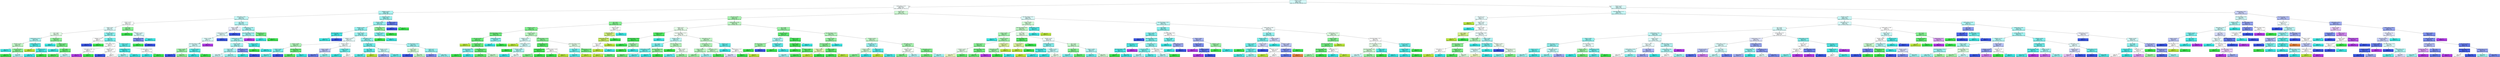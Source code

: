 digraph Tree {
node [shape=box, style="filled", color="black"] ;
0 [label="alcohol <= 10.85\ngini = 0.675\nsamples = 3673\nvalue = [15, 122, 1093, 1648, 660, 131, 4]", fillcolor="#d4f9f9"] ;
1 [label="volatile acidity <= 0.237\ngini = 0.624\nsamples = 2312\nvalue = [8, 96, 963, 1017, 202, 25, 1]", fillcolor="#f7fefe"] ;
0 -> 1 [labeldistance=2.5, labelangle=45, headlabel="True"] ;
2 [label="sulphates <= 0.475\ngini = 0.609\nsamples = 866\nvalue = [2, 19, 203, 480, 144, 18, 0]", fillcolor="#acf4f3"] ;
1 -> 2 ;
3 [label="fixed acidity <= 6.55\ngini = 0.641\nsamples = 447\nvalue = [2, 12, 129, 225, 64, 15, 0]", fillcolor="#c3f7f6"] ;
2 -> 3 ;
4 [label="alcohol <= 10.55\ngini = 0.575\nsamples = 136\nvalue = [1, 2, 62, 63, 7, 1, 0]", fillcolor="#fcffff"] ;
3 -> 4 ;
5 [label="alcohol <= 9.85\ngini = 0.561\nsamples = 115\nvalue = [1, 2, 48, 59, 4, 1, 0]", fillcolor="#defbfa"] ;
4 -> 5 ;
6 [label="pH <= 3.245\ngini = 0.534\nsamples = 79\nvalue = [1, 1, 41, 35, 1, 0, 0]", fillcolor="#e4fbe7"] ;
5 -> 6 ;
7 [label="residual sugar <= 10.35\ngini = 0.486\nsamples = 40\nvalue = [0, 1, 14, 25, 0, 0, 0]", fillcolor="#abf4f3"] ;
6 -> 7 ;
8 [label="chlorides <= 0.041\ngini = 0.483\nsamples = 22\nvalue = [0, 0, 13, 9, 0, 0, 0]", fillcolor="#c2f7c8"] ;
7 -> 8 ;
9 [label="gini = 0.0\nsamples = 4\nvalue = [0, 0, 0, 4, 0, 0, 0]", fillcolor="#39e5e2"] ;
8 -> 9 ;
10 [label="citric acid <= 0.465\ngini = 0.401\nsamples = 18\nvalue = [0, 0, 13, 5, 0, 0, 0]", fillcolor="#85ef91"] ;
8 -> 10 ;
11 [label="gini = 0.0\nsamples = 10\nvalue = [0, 0, 10, 0, 0, 0, 0]", fillcolor="#39e54d"] ;
10 -> 11 ;
12 [label="gini = 0.469\nsamples = 8\nvalue = [0, 0, 3, 5, 0, 0, 0]", fillcolor="#b0f5f3"] ;
10 -> 12 ;
13 [label="volatile acidity <= 0.13\ngini = 0.204\nsamples = 18\nvalue = [0, 1, 1, 16, 0, 0, 0]", fillcolor="#50e8e5"] ;
7 -> 13 ;
14 [label="gini = 0.0\nsamples = 1\nvalue = [0, 1, 0, 0, 0, 0, 0]", fillcolor="#b7e539"] ;
13 -> 14 ;
15 [label="citric acid <= 0.53\ngini = 0.111\nsamples = 17\nvalue = [0, 0, 1, 16, 0, 0, 0]", fillcolor="#45e7e4"] ;
13 -> 15 ;
16 [label="gini = 0.0\nsamples = 16\nvalue = [0, 0, 0, 16, 0, 0, 0]", fillcolor="#39e5e2"] ;
15 -> 16 ;
17 [label="gini = 0.0\nsamples = 1\nvalue = [0, 0, 1, 0, 0, 0, 0]", fillcolor="#39e54d"] ;
15 -> 17 ;
18 [label="citric acid <= 0.2\ngini = 0.454\nsamples = 39\nvalue = [1, 0, 27, 10, 1, 0, 0]", fillcolor="#8bf097"] ;
6 -> 18 ;
19 [label="gini = 0.0\nsamples = 3\nvalue = [0, 0, 0, 3, 0, 0, 0]", fillcolor="#39e5e2"] ;
18 -> 19 ;
20 [label="sulphates <= 0.365\ngini = 0.398\nsamples = 36\nvalue = [1, 0, 27, 7, 1, 0, 0]", fillcolor="#76ed84"] ;
18 -> 20 ;
21 [label="gini = 0.0\nsamples = 3\nvalue = [0, 0, 0, 3, 0, 0, 0]", fillcolor="#39e5e2"] ;
20 -> 21 ;
22 [label="pH <= 3.405\ngini = 0.314\nsamples = 33\nvalue = [1, 0, 27, 4, 1, 0, 0]", fillcolor="#62ea72"] ;
20 -> 22 ;
23 [label="gini = 0.19\nsamples = 29\nvalue = [0, 0, 26, 2, 1, 0, 0]", fillcolor="#4fe861"] ;
22 -> 23 ;
24 [label="gini = 0.625\nsamples = 4\nvalue = [1, 0, 1, 2, 0, 0, 0]", fillcolor="#bdf6f5"] ;
22 -> 24 ;
25 [label="citric acid <= 0.215\ngini = 0.509\nsamples = 36\nvalue = [0, 1, 7, 24, 3, 1, 0]", fillcolor="#8bf0ee"] ;
5 -> 25 ;
26 [label="sulphates <= 0.36\ngini = 0.5\nsamples = 4\nvalue = [0, 0, 2, 0, 2, 0, 0]", fillcolor="#ffffff"] ;
25 -> 26 ;
27 [label="gini = 0.0\nsamples = 2\nvalue = [0, 0, 0, 0, 2, 0, 0]", fillcolor="#3956e5"] ;
26 -> 27 ;
28 [label="gini = 0.0\nsamples = 2\nvalue = [0, 0, 2, 0, 0, 0, 0]", fillcolor="#39e54d"] ;
26 -> 28 ;
29 [label="pH <= 3.11\ngini = 0.41\nsamples = 32\nvalue = [0, 1, 5, 24, 1, 1, 0]", fillcolor="#74edeb"] ;
25 -> 29 ;
30 [label="volatile acidity <= 0.16\ngini = 0.8\nsamples = 5\nvalue = [0, 1, 1, 1, 1, 1, 0]", fillcolor="#ffffff"] ;
29 -> 30 ;
31 [label="fixed acidity <= 6.05\ngini = 0.5\nsamples = 2\nvalue = [0, 0, 1, 0, 0, 1, 0]", fillcolor="#ffffff"] ;
30 -> 31 ;
32 [label="gini = 0.0\nsamples = 1\nvalue = [0, 0, 0, 0, 0, 1, 0]", fillcolor="#b139e5"] ;
31 -> 32 ;
33 [label="gini = 0.0\nsamples = 1\nvalue = [0, 0, 1, 0, 0, 0, 0]", fillcolor="#39e54d"] ;
31 -> 33 ;
34 [label="sulphates <= 0.44\ngini = 0.667\nsamples = 3\nvalue = [0, 1, 0, 1, 1, 0, 0]", fillcolor="#ffffff"] ;
30 -> 34 ;
35 [label="gini = 0.0\nsamples = 1\nvalue = [0, 0, 0, 0, 1, 0, 0]", fillcolor="#3956e5"] ;
34 -> 35 ;
36 [label="gini = 0.5\nsamples = 2\nvalue = [0, 1, 0, 1, 0, 0, 0]", fillcolor="#ffffff"] ;
34 -> 36 ;
37 [label="alcohol <= 10.45\ngini = 0.252\nsamples = 27\nvalue = [0, 0, 4, 23, 0, 0, 0]", fillcolor="#5beae7"] ;
29 -> 37 ;
38 [label="residual sugar <= 1.25\ngini = 0.091\nsamples = 21\nvalue = [0, 0, 1, 20, 0, 0, 0]", fillcolor="#43e6e3"] ;
37 -> 38 ;
39 [label="gini = 0.444\nsamples = 3\nvalue = [0, 0, 1, 2, 0, 0, 0]", fillcolor="#9cf2f0"] ;
38 -> 39 ;
40 [label="gini = 0.0\nsamples = 18\nvalue = [0, 0, 0, 18, 0, 0, 0]", fillcolor="#39e5e2"] ;
38 -> 40 ;
41 [label="volatile acidity <= 0.155\ngini = 0.5\nsamples = 6\nvalue = [0, 0, 3, 3, 0, 0, 0]", fillcolor="#ffffff"] ;
37 -> 41 ;
42 [label="gini = 0.0\nsamples = 3\nvalue = [0, 0, 0, 3, 0, 0, 0]", fillcolor="#39e5e2"] ;
41 -> 42 ;
43 [label="gini = 0.0\nsamples = 3\nvalue = [0, 0, 3, 0, 0, 0, 0]", fillcolor="#39e54d"] ;
41 -> 43 ;
44 [label="pH <= 3.25\ngini = 0.499\nsamples = 21\nvalue = [0, 0, 14, 4, 3, 0, 0]", fillcolor="#8bf096"] ;
4 -> 44 ;
45 [label="gini = 0.0\nsamples = 13\nvalue = [0, 0, 13, 0, 0, 0, 0]", fillcolor="#39e54d"] ;
44 -> 45 ;
46 [label="chlorides <= 0.045\ngini = 0.594\nsamples = 8\nvalue = [0, 0, 1, 4, 3, 0, 0]", fillcolor="#d7faf9"] ;
44 -> 46 ;
47 [label="volatile acidity <= 0.165\ngini = 0.375\nsamples = 4\nvalue = [0, 0, 1, 0, 3, 0, 0]", fillcolor="#7b8eee"] ;
46 -> 47 ;
48 [label="gini = 0.0\nsamples = 1\nvalue = [0, 0, 1, 0, 0, 0, 0]", fillcolor="#39e54d"] ;
47 -> 48 ;
49 [label="gini = 0.0\nsamples = 3\nvalue = [0, 0, 0, 0, 3, 0, 0]", fillcolor="#3956e5"] ;
47 -> 49 ;
50 [label="gini = 0.0\nsamples = 4\nvalue = [0, 0, 0, 4, 0, 0, 0]", fillcolor="#39e5e2"] ;
46 -> 50 ;
51 [label="pH <= 2.975\ngini = 0.646\nsamples = 311\nvalue = [1, 10, 67, 162, 57, 14, 0]", fillcolor="#b2f5f4"] ;
3 -> 51 ;
52 [label="density <= 0.998\ngini = 0.733\nsamples = 55\nvalue = [1, 2, 11, 16, 20, 5, 0]", fillcolor="#ebeefc"] ;
51 -> 52 ;
53 [label="residual sugar <= 14.65\ngini = 0.745\nsamples = 43\nvalue = [1, 2, 11, 16, 8, 5, 0]", fillcolor="#e0fbfa"] ;
52 -> 53 ;
54 [label="density <= 0.998\ngini = 0.7\nsamples = 37\nvalue = [1, 2, 11, 16, 2, 5, 0]", fillcolor="#d9faf9"] ;
53 -> 54 ;
55 [label="total sulfur dioxide <= 130.5\ngini = 0.623\nsamples = 32\nvalue = [1, 2, 11, 16, 2, 0, 0]", fillcolor="#d0f9f8"] ;
54 -> 55 ;
56 [label="density <= 0.992\ngini = 0.633\nsamples = 16\nvalue = [1, 2, 9, 2, 2, 0, 0]", fillcolor="#9cf2a6"] ;
55 -> 56 ;
57 [label="gini = 0.0\nsamples = 2\nvalue = [0, 0, 0, 0, 2, 0, 0]", fillcolor="#3956e5"] ;
56 -> 57 ;
58 [label="gini = 0.541\nsamples = 14\nvalue = [1, 2, 9, 2, 0, 0, 0]", fillcolor="#8cf097"] ;
56 -> 58 ;
59 [label="citric acid <= 0.485\ngini = 0.219\nsamples = 16\nvalue = [0, 0, 2, 14, 0, 0, 0]", fillcolor="#55e9e6"] ;
55 -> 59 ;
60 [label="gini = 0.0\nsamples = 14\nvalue = [0, 0, 0, 14, 0, 0, 0]", fillcolor="#39e5e2"] ;
59 -> 60 ;
61 [label="gini = 0.0\nsamples = 2\nvalue = [0, 0, 2, 0, 0, 0, 0]", fillcolor="#39e54d"] ;
59 -> 61 ;
62 [label="gini = 0.0\nsamples = 5\nvalue = [0, 0, 0, 0, 0, 5, 0]", fillcolor="#b139e5"] ;
54 -> 62 ;
63 [label="gini = 0.0\nsamples = 6\nvalue = [0, 0, 0, 0, 6, 0, 0]", fillcolor="#3956e5"] ;
53 -> 63 ;
64 [label="gini = 0.0\nsamples = 12\nvalue = [0, 0, 0, 0, 12, 0, 0]", fillcolor="#3956e5"] ;
52 -> 64 ;
65 [label="residual sugar <= 17.65\ngini = 0.604\nsamples = 256\nvalue = [0, 8, 56, 146, 37, 9, 0]", fillcolor="#a6f3f2"] ;
51 -> 65 ;
66 [label="total sulfur dioxide <= 212.25\ngini = 0.596\nsamples = 247\nvalue = [0, 8, 49, 144, 37, 9, 0]", fillcolor="#a0f3f1"] ;
65 -> 66 ;
67 [label="residual sugar <= 15.575\ngini = 0.587\nsamples = 244\nvalue = [0, 8, 49, 144, 37, 6, 0]", fillcolor="#9ff2f1"] ;
66 -> 67 ;
68 [label="density <= 0.999\ngini = 0.612\nsamples = 225\nvalue = [0, 8, 48, 126, 37, 6, 0]", fillcolor="#a8f4f2"] ;
67 -> 68 ;
69 [label="alcohol <= 9.75\ngini = 0.602\nsamples = 217\nvalue = [0, 8, 48, 124, 31, 6, 0]", fillcolor="#a6f3f2"] ;
68 -> 69 ;
70 [label="gini = 0.605\nsamples = 80\nvalue = [0, 4, 28, 41, 7, 0, 0]", fillcolor="#cef8f8"] ;
69 -> 70 ;
71 [label="gini = 0.578\nsamples = 137\nvalue = [0, 4, 20, 83, 24, 6, 0]", fillcolor="#98f1f0"] ;
69 -> 71 ;
72 [label="volatile acidity <= 0.185\ngini = 0.375\nsamples = 8\nvalue = [0, 0, 0, 2, 6, 0, 0]", fillcolor="#7b8eee"] ;
68 -> 72 ;
73 [label="gini = 0.0\nsamples = 2\nvalue = [0, 0, 0, 2, 0, 0, 0]", fillcolor="#39e5e2"] ;
72 -> 73 ;
74 [label="gini = 0.0\nsamples = 6\nvalue = [0, 0, 0, 0, 6, 0, 0]", fillcolor="#3956e5"] ;
72 -> 74 ;
75 [label="density <= 0.998\ngini = 0.1\nsamples = 19\nvalue = [0, 0, 1, 18, 0, 0, 0]", fillcolor="#44e6e4"] ;
67 -> 75 ;
76 [label="gini = 0.0\nsamples = 1\nvalue = [0, 0, 1, 0, 0, 0, 0]", fillcolor="#39e54d"] ;
75 -> 76 ;
77 [label="gini = 0.0\nsamples = 18\nvalue = [0, 0, 0, 18, 0, 0, 0]", fillcolor="#39e5e2"] ;
75 -> 77 ;
78 [label="gini = 0.0\nsamples = 3\nvalue = [0, 0, 0, 0, 0, 3, 0]", fillcolor="#b139e5"] ;
66 -> 78 ;
79 [label="fixed acidity <= 6.7\ngini = 0.346\nsamples = 9\nvalue = [0, 0, 7, 2, 0, 0, 0]", fillcolor="#72ec80"] ;
65 -> 79 ;
80 [label="gini = 0.0\nsamples = 2\nvalue = [0, 0, 0, 2, 0, 0, 0]", fillcolor="#39e5e2"] ;
79 -> 80 ;
81 [label="gini = 0.0\nsamples = 7\nvalue = [0, 0, 7, 0, 0, 0, 0]", fillcolor="#39e54d"] ;
79 -> 81 ;
82 [label="sulphates <= 0.845\ngini = 0.562\nsamples = 419\nvalue = [0, 7, 74, 255, 80, 3, 0]", fillcolor="#99f2f0"] ;
2 -> 82 ;
83 [label="chlorides <= 0.065\ngini = 0.554\nsamples = 413\nvalue = [0, 7, 73, 255, 75, 3, 0]", fillcolor="#96f1f0"] ;
82 -> 83 ;
84 [label="chlorides <= 0.032\ngini = 0.547\nsamples = 403\nvalue = [0, 7, 66, 252, 75, 3, 0]", fillcolor="#94f1ef"] ;
83 -> 84 ;
85 [label="free sulfur dioxide <= 52.5\ngini = 0.1\nsamples = 19\nvalue = [0, 0, 0, 18, 1, 0, 0]", fillcolor="#44e6e4"] ;
84 -> 85 ;
86 [label="gini = 0.0\nsamples = 18\nvalue = [0, 0, 0, 18, 0, 0, 0]", fillcolor="#39e5e2"] ;
85 -> 86 ;
87 [label="gini = 0.0\nsamples = 1\nvalue = [0, 0, 0, 0, 1, 0, 0]", fillcolor="#3956e5"] ;
85 -> 87 ;
88 [label="density <= 0.993\ngini = 0.562\nsamples = 384\nvalue = [0, 7, 66, 234, 74, 3, 0]", fillcolor="#99f2f0"] ;
84 -> 88 ;
89 [label="sulphates <= 0.525\ngini = 0.672\nsamples = 51\nvalue = [0, 0, 16, 20, 14, 1, 0]", fillcolor="#e8fcfc"] ;
88 -> 89 ;
90 [label="density <= 0.992\ngini = 0.541\nsamples = 22\nvalue = [0, 0, 13, 7, 2, 0, 0]", fillcolor="#b0f5b8"] ;
89 -> 90 ;
91 [label="alcohol <= 10.65\ngini = 0.449\nsamples = 7\nvalue = [0, 0, 1, 5, 1, 0, 0]", fillcolor="#7beeec"] ;
90 -> 91 ;
92 [label="gini = 0.278\nsamples = 6\nvalue = [0, 0, 1, 5, 0, 0, 0]", fillcolor="#61eae8"] ;
91 -> 92 ;
93 [label="gini = 0.0\nsamples = 1\nvalue = [0, 0, 0, 0, 1, 0, 0]", fillcolor="#3956e5"] ;
91 -> 93 ;
94 [label="free sulfur dioxide <= 64.5\ngini = 0.338\nsamples = 15\nvalue = [0, 0, 12, 2, 1, 0, 0]", fillcolor="#67eb76"] ;
90 -> 94 ;
95 [label="gini = 0.255\nsamples = 14\nvalue = [0, 0, 12, 1, 1, 0, 0]", fillcolor="#57e968"] ;
94 -> 95 ;
96 [label="gini = 0.0\nsamples = 1\nvalue = [0, 0, 0, 1, 0, 0, 0]", fillcolor="#39e5e2"] ;
94 -> 96 ;
97 [label="chlorides <= 0.042\ngini = 0.616\nsamples = 29\nvalue = [0, 0, 3, 13, 12, 1, 0]", fillcolor="#f3fdfd"] ;
89 -> 97 ;
98 [label="density <= 0.992\ngini = 0.585\nsamples = 20\nvalue = [0, 0, 3, 6, 11, 0, 0]", fillcolor="#b8c3f6"] ;
97 -> 98 ;
99 [label="gini = 0.298\nsamples = 11\nvalue = [0, 0, 2, 0, 9, 0, 0]", fillcolor="#657ceb"] ;
98 -> 99 ;
100 [label="gini = 0.494\nsamples = 9\nvalue = [0, 0, 1, 6, 2, 0, 0]", fillcolor="#8ef0ee"] ;
98 -> 100 ;
101 [label="density <= 0.992\ngini = 0.37\nsamples = 9\nvalue = [0, 0, 0, 7, 1, 1, 0]", fillcolor="#6aece9"] ;
97 -> 101 ;
102 [label="gini = 0.0\nsamples = 7\nvalue = [0, 0, 0, 7, 0, 0, 0]", fillcolor="#39e5e2"] ;
101 -> 102 ;
103 [label="gini = 0.5\nsamples = 2\nvalue = [0, 0, 0, 0, 1, 1, 0]", fillcolor="#ffffff"] ;
101 -> 103 ;
104 [label="fixed acidity <= 6.65\ngini = 0.532\nsamples = 333\nvalue = [0, 7, 50, 214, 60, 2, 0]", fillcolor="#8ff0ef"] ;
88 -> 104 ;
105 [label="alcohol <= 10.117\ngini = 0.395\nsamples = 100\nvalue = [0, 1, 10, 76, 13, 0, 0]", fillcolor="#70ecea"] ;
104 -> 105 ;
106 [label="pH <= 3.685\ngini = 0.258\nsamples = 67\nvalue = [0, 1, 9, 57, 0, 0, 0]", fillcolor="#5be9e7"] ;
105 -> 106 ;
107 [label="gini = 0.236\nsamples = 66\nvalue = [0, 0, 9, 57, 0, 0, 0]", fillcolor="#58e9e7"] ;
106 -> 107 ;
108 [label="gini = 0.0\nsamples = 1\nvalue = [0, 1, 0, 0, 0, 0, 0]", fillcolor="#b7e539"] ;
106 -> 108 ;
109 [label="chlorides <= 0.042\ngini = 0.512\nsamples = 33\nvalue = [0, 0, 1, 19, 13, 0, 0]", fillcolor="#c4f7f6"] ;
105 -> 109 ;
110 [label="gini = 0.43\nsamples = 16\nvalue = [0, 0, 0, 5, 11, 0, 0]", fillcolor="#93a3f1"] ;
109 -> 110 ;
111 [label="gini = 0.304\nsamples = 17\nvalue = [0, 0, 1, 14, 2, 0, 0]", fillcolor="#61eae8"] ;
109 -> 111 ;
112 [label="free sulfur dioxide <= 19.5\ngini = 0.578\nsamples = 233\nvalue = [0, 6, 40, 138, 47, 2, 0]", fillcolor="#9ef2f1"] ;
104 -> 112 ;
113 [label="alcohol <= 9.05\ngini = 0.688\nsamples = 23\nvalue = [0, 2, 10, 6, 5, 0, 0]", fillcolor="#d0f9d5"] ;
112 -> 113 ;
114 [label="gini = 0.0\nsamples = 5\nvalue = [0, 0, 0, 0, 5, 0, 0]", fillcolor="#3956e5"] ;
113 -> 114 ;
115 [label="gini = 0.568\nsamples = 18\nvalue = [0, 2, 10, 6, 0, 0, 0]", fillcolor="#bdf6c4"] ;
113 -> 115 ;
116 [label="alcohol <= 8.7\ngini = 0.544\nsamples = 210\nvalue = [0, 4, 30, 132, 42, 2, 0]", fillcolor="#95f1ef"] ;
112 -> 116 ;
117 [label="gini = 0.375\nsamples = 4\nvalue = [0, 0, 0, 0, 3, 1, 0]", fillcolor="#7b8eee"] ;
116 -> 117 ;
118 [label="gini = 0.532\nsamples = 206\nvalue = [0, 4, 30, 132, 39, 1, 0]", fillcolor="#91f1ef"] ;
116 -> 118 ;
119 [label="volatile acidity <= 0.2\ngini = 0.42\nsamples = 10\nvalue = [0, 0, 7, 3, 0, 0, 0]", fillcolor="#8ef099"] ;
83 -> 119 ;
120 [label="chlorides <= 0.078\ngini = 0.375\nsamples = 4\nvalue = [0, 0, 1, 3, 0, 0, 0]", fillcolor="#7beeec"] ;
119 -> 120 ;
121 [label="gini = 0.0\nsamples = 1\nvalue = [0, 0, 1, 0, 0, 0, 0]", fillcolor="#39e54d"] ;
120 -> 121 ;
122 [label="gini = 0.0\nsamples = 3\nvalue = [0, 0, 0, 3, 0, 0, 0]", fillcolor="#39e5e2"] ;
120 -> 122 ;
123 [label="gini = 0.0\nsamples = 6\nvalue = [0, 0, 6, 0, 0, 0, 0]", fillcolor="#39e54d"] ;
119 -> 123 ;
124 [label="alcohol <= 10.45\ngini = 0.278\nsamples = 6\nvalue = [0, 0, 1, 0, 5, 0, 0]", fillcolor="#6178ea"] ;
82 -> 124 ;
125 [label="gini = 0.0\nsamples = 5\nvalue = [0, 0, 0, 0, 5, 0, 0]", fillcolor="#3956e5"] ;
124 -> 125 ;
126 [label="gini = 0.0\nsamples = 1\nvalue = [0, 0, 1, 0, 0, 0, 0]", fillcolor="#39e54d"] ;
124 -> 126 ;
127 [label="alcohol <= 9.85\ngini = 0.581\nsamples = 1446\nvalue = [6, 77, 760, 537, 58, 7, 1]", fillcolor="#cef9d3"] ;
1 -> 127 ;
128 [label="citric acid <= 0.265\ngini = 0.518\nsamples = 913\nvalue = [3, 42, 565, 284, 18, 1, 0]", fillcolor="#a7f3af"] ;
127 -> 128 ;
129 [label="pH <= 3.43\ngini = 0.454\nsamples = 315\nvalue = [2, 24, 222, 66, 1, 0, 0]", fillcolor="#83ef8f"] ;
128 -> 129 ;
130 [label="chlorides <= 0.057\ngini = 0.427\nsamples = 304\nvalue = [2, 19, 221, 61, 1, 0, 0]", fillcolor="#7dee8a"] ;
129 -> 130 ;
131 [label="total sulfur dioxide <= 226.0\ngini = 0.349\nsamples = 230\nvalue = [1, 8, 181, 40, 0, 0, 0]", fillcolor="#6cec7b"] ;
130 -> 131 ;
132 [label="citric acid <= 0.005\ngini = 0.33\nsamples = 223\nvalue = [1, 8, 179, 35, 0, 0, 0]", fillcolor="#67eb77"] ;
131 -> 132 ;
133 [label="gini = 0.0\nsamples = 2\nvalue = [0, 2, 0, 0, 0, 0, 0]", fillcolor="#b7e539"] ;
132 -> 133 ;
134 [label="chlorides <= 0.033\ngini = 0.318\nsamples = 221\nvalue = [1, 6, 179, 35, 0, 0, 0]", fillcolor="#66eb75"] ;
132 -> 134 ;
135 [label="free sulfur dioxide <= 27.5\ngini = 0.375\nsamples = 4\nvalue = [0, 0, 1, 3, 0, 0, 0]", fillcolor="#7beeec"] ;
134 -> 135 ;
136 [label="gini = 0.0\nsamples = 1\nvalue = [0, 0, 1, 0, 0, 0, 0]", fillcolor="#39e54d"] ;
135 -> 136 ;
137 [label="gini = 0.0\nsamples = 3\nvalue = [0, 0, 0, 3, 0, 0, 0]", fillcolor="#39e5e2"] ;
135 -> 137 ;
138 [label="fixed acidity <= 7.55\ngini = 0.305\nsamples = 217\nvalue = [1, 6, 178, 32, 0, 0, 0]", fillcolor="#63ea73"] ;
134 -> 138 ;
139 [label="gini = 0.267\nsamples = 200\nvalue = [1, 3, 169, 27, 0, 0, 0]", fillcolor="#5cea6d"] ;
138 -> 139 ;
140 [label="gini = 0.602\nsamples = 17\nvalue = [0, 3, 9, 5, 0, 0, 0]", fillcolor="#bdf6c4"] ;
138 -> 140 ;
141 [label="volatile acidity <= 0.355\ngini = 0.408\nsamples = 7\nvalue = [0, 0, 2, 5, 0, 0, 0]", fillcolor="#88efee"] ;
131 -> 141 ;
142 [label="gini = 0.0\nsamples = 5\nvalue = [0, 0, 0, 5, 0, 0, 0]", fillcolor="#39e5e2"] ;
141 -> 142 ;
143 [label="gini = 0.0\nsamples = 2\nvalue = [0, 0, 2, 0, 0, 0, 0]", fillcolor="#39e54d"] ;
141 -> 143 ;
144 [label="chlorides <= 0.064\ngini = 0.605\nsamples = 74\nvalue = [1, 11, 40, 21, 1, 0, 0]", fillcolor="#b8f6bf"] ;
130 -> 144 ;
145 [label="sulphates <= 0.375\ngini = 0.671\nsamples = 28\nvalue = [0, 7, 8, 12, 1, 0, 0]", fillcolor="#d7faf9"] ;
144 -> 145 ;
146 [label="gini = 0.0\nsamples = 3\nvalue = [0, 3, 0, 0, 0, 0, 0]", fillcolor="#b7e539"] ;
145 -> 146 ;
147 [label="volatile acidity <= 0.275\ngini = 0.64\nsamples = 25\nvalue = [0, 4, 8, 12, 1, 0, 0]", fillcolor="#d0f9f8"] ;
145 -> 147 ;
148 [label="gini = 0.0\nsamples = 3\nvalue = [0, 0, 3, 0, 0, 0, 0]", fillcolor="#39e54d"] ;
147 -> 148 ;
149 [label="chlorides <= 0.059\ngini = 0.616\nsamples = 22\nvalue = [0, 4, 5, 12, 1, 0, 0]", fillcolor="#adf4f3"] ;
147 -> 149 ;
150 [label="gini = 0.0\nsamples = 6\nvalue = [0, 0, 0, 6, 0, 0, 0]", fillcolor="#39e5e2"] ;
149 -> 150 ;
151 [label="gini = 0.695\nsamples = 16\nvalue = [0, 4, 5, 6, 1, 0, 0]", fillcolor="#edfdfc"] ;
149 -> 151 ;
152 [label="total sulfur dioxide <= 157.5\ngini = 0.47\nsamples = 46\nvalue = [1, 4, 32, 9, 0, 0, 0]", fillcolor="#84ef90"] ;
144 -> 152 ;
153 [label="volatile acidity <= 0.53\ngini = 0.218\nsamples = 25\nvalue = [0, 2, 22, 1, 0, 0, 0]", fillcolor="#53e864"] ;
152 -> 153 ;
154 [label="volatile acidity <= 0.285\ngini = 0.091\nsamples = 21\nvalue = [0, 0, 20, 1, 0, 0, 0]", fillcolor="#43e656"] ;
153 -> 154 ;
155 [label="gini = 0.375\nsamples = 4\nvalue = [0, 0, 3, 1, 0, 0, 0]", fillcolor="#7bee88"] ;
154 -> 155 ;
156 [label="gini = 0.0\nsamples = 17\nvalue = [0, 0, 17, 0, 0, 0, 0]", fillcolor="#39e54d"] ;
154 -> 156 ;
157 [label="total sulfur dioxide <= 148.5\ngini = 0.5\nsamples = 4\nvalue = [0, 2, 2, 0, 0, 0, 0]", fillcolor="#ffffff"] ;
153 -> 157 ;
158 [label="gini = 0.0\nsamples = 2\nvalue = [0, 0, 2, 0, 0, 0, 0]", fillcolor="#39e54d"] ;
157 -> 158 ;
159 [label="gini = 0.0\nsamples = 2\nvalue = [0, 2, 0, 0, 0, 0, 0]", fillcolor="#b7e539"] ;
157 -> 159 ;
160 [label="free sulfur dioxide <= 34.0\ngini = 0.617\nsamples = 21\nvalue = [1, 2, 10, 8, 0, 0, 0]", fillcolor="#e1fbe4"] ;
152 -> 160 ;
161 [label="pH <= 3.295\ngini = 0.37\nsamples = 9\nvalue = [0, 1, 1, 7, 0, 0, 0]", fillcolor="#6aece9"] ;
160 -> 161 ;
162 [label="gini = 0.219\nsamples = 8\nvalue = [0, 0, 1, 7, 0, 0, 0]", fillcolor="#55e9e6"] ;
161 -> 162 ;
163 [label="gini = 0.0\nsamples = 1\nvalue = [0, 1, 0, 0, 0, 0, 0]", fillcolor="#b7e539"] ;
161 -> 163 ;
164 [label="residual sugar <= 1.375\ngini = 0.417\nsamples = 12\nvalue = [1, 1, 9, 1, 0, 0, 0]", fillcolor="#6fec7e"] ;
160 -> 164 ;
165 [label="gini = 0.0\nsamples = 1\nvalue = [0, 1, 0, 0, 0, 0, 0]", fillcolor="#b7e539"] ;
164 -> 165 ;
166 [label="gini = 0.314\nsamples = 11\nvalue = [1, 0, 9, 1, 0, 0, 0]", fillcolor="#61ea71"] ;
164 -> 166 ;
167 [label="density <= 0.998\ngini = 0.579\nsamples = 11\nvalue = [0, 5, 1, 5, 0, 0, 0]", fillcolor="#ffffff"] ;
129 -> 167 ;
168 [label="fixed acidity <= 6.5\ngini = 0.449\nsamples = 7\nvalue = [0, 5, 1, 1, 0, 0, 0]", fillcolor="#cfee7b"] ;
167 -> 168 ;
169 [label="volatile acidity <= 0.265\ngini = 0.278\nsamples = 6\nvalue = [0, 5, 0, 1, 0, 0, 0]", fillcolor="#c5ea61"] ;
168 -> 169 ;
170 [label="alcohol <= 9.65\ngini = 0.5\nsamples = 2\nvalue = [0, 1, 0, 1, 0, 0, 0]", fillcolor="#ffffff"] ;
169 -> 170 ;
171 [label="gini = 0.0\nsamples = 1\nvalue = [0, 1, 0, 0, 0, 0, 0]", fillcolor="#b7e539"] ;
170 -> 171 ;
172 [label="gini = 0.0\nsamples = 1\nvalue = [0, 0, 0, 1, 0, 0, 0]", fillcolor="#39e5e2"] ;
170 -> 172 ;
173 [label="gini = 0.0\nsamples = 4\nvalue = [0, 4, 0, 0, 0, 0, 0]", fillcolor="#b7e539"] ;
169 -> 173 ;
174 [label="gini = 0.0\nsamples = 1\nvalue = [0, 0, 1, 0, 0, 0, 0]", fillcolor="#39e54d"] ;
168 -> 174 ;
175 [label="gini = 0.0\nsamples = 4\nvalue = [0, 0, 0, 4, 0, 0, 0]", fillcolor="#39e5e2"] ;
167 -> 175 ;
176 [label="volatile acidity <= 0.303\ngini = 0.536\nsamples = 598\nvalue = [1, 18, 343, 218, 17, 1, 0]", fillcolor="#bef6c4"] ;
128 -> 176 ;
177 [label="alcohol <= 8.75\ngini = 0.554\nsamples = 324\nvalue = [0, 5, 165, 139, 14, 1, 0]", fillcolor="#e3fbe6"] ;
176 -> 177 ;
178 [label="chlorides <= 0.068\ngini = 0.172\nsamples = 21\nvalue = [0, 0, 19, 2, 0, 0, 0]", fillcolor="#4ee860"] ;
177 -> 178 ;
179 [label="total sulfur dioxide <= 236.5\ngini = 0.095\nsamples = 20\nvalue = [0, 0, 19, 1, 0, 0, 0]", fillcolor="#43e656"] ;
178 -> 179 ;
180 [label="gini = 0.0\nsamples = 17\nvalue = [0, 0, 17, 0, 0, 0, 0]", fillcolor="#39e54d"] ;
179 -> 180 ;
181 [label="fixed acidity <= 7.2\ngini = 0.444\nsamples = 3\nvalue = [0, 0, 2, 1, 0, 0, 0]", fillcolor="#9cf2a6"] ;
179 -> 181 ;
182 [label="gini = 0.0\nsamples = 2\nvalue = [0, 0, 2, 0, 0, 0, 0]", fillcolor="#39e54d"] ;
181 -> 182 ;
183 [label="gini = 0.0\nsamples = 1\nvalue = [0, 0, 0, 1, 0, 0, 0]", fillcolor="#39e5e2"] ;
181 -> 183 ;
184 [label="gini = 0.0\nsamples = 1\nvalue = [0, 0, 0, 1, 0, 0, 0]", fillcolor="#39e5e2"] ;
178 -> 184 ;
185 [label="total sulfur dioxide <= 172.5\ngini = 0.561\nsamples = 303\nvalue = [0, 5, 146, 137, 14, 1, 0]", fillcolor="#f4fef5"] ;
177 -> 185 ;
186 [label="chlorides <= 0.053\ngini = 0.502\nsamples = 127\nvalue = [0, 1, 49, 75, 1, 1, 0]", fillcolor="#bdf6f5"] ;
185 -> 186 ;
187 [label="pH <= 3.345\ngini = 0.394\nsamples = 74\nvalue = [0, 0, 17, 55, 1, 1, 0]", fillcolor="#7beeec"] ;
186 -> 187 ;
188 [label="volatile acidity <= 0.242\ngini = 0.342\nsamples = 67\nvalue = [0, 0, 12, 53, 1, 1, 0]", fillcolor="#6bece9"] ;
187 -> 188 ;
189 [label="gini = 0.32\nsamples = 5\nvalue = [0, 0, 4, 1, 0, 0, 0]", fillcolor="#6aec79"] ;
188 -> 189 ;
190 [label="gini = 0.279\nsamples = 62\nvalue = [0, 0, 8, 52, 1, 1, 0]", fillcolor="#5eeae7"] ;
188 -> 190 ;
191 [label="free sulfur dioxide <= 30.5\ngini = 0.408\nsamples = 7\nvalue = [0, 0, 5, 2, 0, 0, 0]", fillcolor="#88ef94"] ;
187 -> 191 ;
192 [label="gini = 0.0\nsamples = 2\nvalue = [0, 0, 0, 2, 0, 0, 0]", fillcolor="#39e5e2"] ;
191 -> 192 ;
193 [label="gini = 0.0\nsamples = 5\nvalue = [0, 0, 5, 0, 0, 0, 0]", fillcolor="#39e54d"] ;
191 -> 193 ;
194 [label="free sulfur dioxide <= 22.0\ngini = 0.493\nsamples = 53\nvalue = [0, 1, 32, 20, 0, 0, 0]", fillcolor="#b7f6be"] ;
186 -> 194 ;
195 [label="gini = 0.0\nsamples = 10\nvalue = [0, 0, 10, 0, 0, 0, 0]", fillcolor="#39e54d"] ;
194 -> 195 ;
196 [label="density <= 0.994\ngini = 0.521\nsamples = 43\nvalue = [0, 1, 22, 20, 0, 0, 0]", fillcolor="#eefdf0"] ;
194 -> 196 ;
197 [label="gini = 0.26\nsamples = 13\nvalue = [0, 0, 2, 11, 0, 0, 0]", fillcolor="#5deae7"] ;
196 -> 197 ;
198 [label="gini = 0.464\nsamples = 30\nvalue = [0, 1, 20, 9, 0, 0, 0]", fillcolor="#97f1a2"] ;
196 -> 198 ;
199 [label="fixed acidity <= 7.85\ngini = 0.566\nsamples = 176\nvalue = [0, 4, 97, 62, 13, 0, 0]", fillcolor="#c2f7c8"] ;
185 -> 199 ;
200 [label="residual sugar <= 14.1\ngini = 0.55\nsamples = 164\nvalue = [0, 3, 96, 52, 13, 0, 0]", fillcolor="#b1f5b9"] ;
199 -> 200 ;
201 [label="density <= 0.998\ngini = 0.51\nsamples = 131\nvalue = [0, 3, 78, 48, 2, 0, 0]", fillcolor="#b7f6bf"] ;
200 -> 201 ;
202 [label="gini = 0.479\nsamples = 111\nvalue = [0, 3, 72, 35, 1, 0, 0]", fillcolor="#9ff2a8"] ;
201 -> 202 ;
203 [label="gini = 0.485\nsamples = 20\nvalue = [0, 0, 6, 13, 1, 0, 0]", fillcolor="#9cf2f0"] ;
201 -> 203 ;
204 [label="fixed acidity <= 6.95\ngini = 0.577\nsamples = 33\nvalue = [0, 0, 18, 4, 11, 0, 0]", fillcolor="#c0f7c6"] ;
200 -> 204 ;
205 [label="gini = 0.165\nsamples = 11\nvalue = [0, 0, 10, 1, 0, 0, 0]", fillcolor="#4de85f"] ;
204 -> 205 ;
206 [label="gini = 0.599\nsamples = 22\nvalue = [0, 0, 8, 3, 11, 0, 0]", fillcolor="#d5dbf9"] ;
204 -> 206 ;
207 [label="density <= 1.0\ngini = 0.292\nsamples = 12\nvalue = [0, 1, 1, 10, 0, 0, 0]", fillcolor="#5deae7"] ;
199 -> 207 ;
208 [label="gini = 0.0\nsamples = 10\nvalue = [0, 0, 0, 10, 0, 0, 0]", fillcolor="#39e5e2"] ;
207 -> 208 ;
209 [label="residual sugar <= 15.3\ngini = 0.5\nsamples = 2\nvalue = [0, 1, 1, 0, 0, 0, 0]", fillcolor="#ffffff"] ;
207 -> 209 ;
210 [label="gini = 0.0\nsamples = 1\nvalue = [0, 0, 1, 0, 0, 0, 0]", fillcolor="#39e54d"] ;
209 -> 210 ;
211 [label="gini = 0.0\nsamples = 1\nvalue = [0, 1, 0, 0, 0, 0, 0]", fillcolor="#b7e539"] ;
209 -> 211 ;
212 [label="pH <= 3.065\ngini = 0.492\nsamples = 274\nvalue = [1, 13, 178, 79, 3, 0, 0]", fillcolor="#9af2a5"] ;
176 -> 212 ;
213 [label="citric acid <= 0.345\ngini = 0.276\nsamples = 69\nvalue = [0, 1, 58, 9, 1, 0, 0]", fillcolor="#5dea6e"] ;
212 -> 213 ;
214 [label="citric acid <= 0.285\ngini = 0.54\nsamples = 10\nvalue = [0, 0, 3, 6, 1, 0, 0]", fillcolor="#aaf4f3"] ;
213 -> 214 ;
215 [label="free sulfur dioxide <= 47.0\ngini = 0.444\nsamples = 3\nvalue = [0, 0, 2, 0, 1, 0, 0]", fillcolor="#9cf2a6"] ;
214 -> 215 ;
216 [label="gini = 0.0\nsamples = 2\nvalue = [0, 0, 2, 0, 0, 0, 0]", fillcolor="#39e54d"] ;
215 -> 216 ;
217 [label="gini = 0.0\nsamples = 1\nvalue = [0, 0, 0, 0, 1, 0, 0]", fillcolor="#3956e5"] ;
215 -> 217 ;
218 [label="sulphates <= 0.445\ngini = 0.245\nsamples = 7\nvalue = [0, 0, 1, 6, 0, 0, 0]", fillcolor="#5ae9e7"] ;
214 -> 218 ;
219 [label="gini = 0.0\nsamples = 1\nvalue = [0, 0, 1, 0, 0, 0, 0]", fillcolor="#39e54d"] ;
218 -> 219 ;
220 [label="gini = 0.0\nsamples = 6\nvalue = [0, 0, 0, 6, 0, 0, 0]", fillcolor="#39e5e2"] ;
218 -> 220 ;
221 [label="density <= 1.001\ngini = 0.128\nsamples = 59\nvalue = [0, 1, 55, 3, 0, 0, 0]", fillcolor="#47e75a"] ;
213 -> 221 ;
222 [label="density <= 0.998\ngini = 0.099\nsamples = 58\nvalue = [0, 1, 55, 2, 0, 0, 0]", fillcolor="#44e657"] ;
221 -> 222 ;
223 [label="gini = 0.0\nsamples = 37\nvalue = [0, 0, 37, 0, 0, 0, 0]", fillcolor="#39e54d"] ;
222 -> 223 ;
224 [label="density <= 0.998\ngini = 0.254\nsamples = 21\nvalue = [0, 1, 18, 2, 0, 0, 0]", fillcolor="#58e969"] ;
222 -> 224 ;
225 [label="gini = 0.444\nsamples = 3\nvalue = [0, 0, 1, 2, 0, 0, 0]", fillcolor="#9cf2f0"] ;
224 -> 225 ;
226 [label="gini = 0.105\nsamples = 18\nvalue = [0, 1, 17, 0, 0, 0, 0]", fillcolor="#45e757"] ;
224 -> 226 ;
227 [label="gini = 0.0\nsamples = 1\nvalue = [0, 0, 0, 1, 0, 0, 0]", fillcolor="#39e5e2"] ;
221 -> 227 ;
228 [label="free sulfur dioxide <= 19.5\ngini = 0.537\nsamples = 205\nvalue = [1, 12, 120, 70, 2, 0, 0]", fillcolor="#b6f5bd"] ;
212 -> 228 ;
229 [label="density <= 0.997\ngini = 0.48\nsamples = 30\nvalue = [0, 8, 20, 2, 0, 0, 0]", fillcolor="#93f19e"] ;
228 -> 229 ;
230 [label="free sulfur dioxide <= 9.5\ngini = 0.408\nsamples = 28\nvalue = [0, 8, 20, 0, 0, 0, 0]", fillcolor="#88ef94"] ;
229 -> 230 ;
231 [label="density <= 0.995\ngini = 0.469\nsamples = 8\nvalue = [0, 5, 3, 0, 0, 0, 0]", fillcolor="#e2f5b0"] ;
230 -> 231 ;
232 [label="gini = 0.0\nsamples = 5\nvalue = [0, 5, 0, 0, 0, 0, 0]", fillcolor="#b7e539"] ;
231 -> 232 ;
233 [label="gini = 0.0\nsamples = 3\nvalue = [0, 0, 3, 0, 0, 0, 0]", fillcolor="#39e54d"] ;
231 -> 233 ;
234 [label="density <= 0.996\ngini = 0.255\nsamples = 20\nvalue = [0, 3, 17, 0, 0, 0, 0]", fillcolor="#5cea6c"] ;
230 -> 234 ;
235 [label="gini = 0.105\nsamples = 18\nvalue = [0, 1, 17, 0, 0, 0, 0]", fillcolor="#45e757"] ;
234 -> 235 ;
236 [label="gini = 0.0\nsamples = 2\nvalue = [0, 2, 0, 0, 0, 0, 0]", fillcolor="#b7e539"] ;
234 -> 236 ;
237 [label="gini = 0.0\nsamples = 2\nvalue = [0, 0, 0, 2, 0, 0, 0]", fillcolor="#39e5e2"] ;
229 -> 237 ;
238 [label="chlorides <= 0.042\ngini = 0.522\nsamples = 175\nvalue = [1, 4, 100, 68, 2, 0, 0]", fillcolor="#c4f7ca"] ;
228 -> 238 ;
239 [label="fixed acidity <= 7.05\ngini = 0.492\nsamples = 29\nvalue = [0, 1, 8, 19, 1, 0, 0]", fillcolor="#97f1f0"] ;
238 -> 239 ;
240 [label="chlorides <= 0.039\ngini = 0.556\nsamples = 13\nvalue = [0, 0, 7, 5, 1, 0, 0]", fillcolor="#cef8d3"] ;
239 -> 240 ;
241 [label="gini = 0.46\nsamples = 10\nvalue = [0, 0, 7, 2, 1, 0, 0]", fillcolor="#83ef90"] ;
240 -> 241 ;
242 [label="gini = 0.0\nsamples = 3\nvalue = [0, 0, 0, 3, 0, 0, 0]", fillcolor="#39e5e2"] ;
240 -> 242 ;
243 [label="alcohol <= 8.75\ngini = 0.227\nsamples = 16\nvalue = [0, 1, 1, 14, 0, 0, 0]", fillcolor="#53e8e6"] ;
239 -> 243 ;
244 [label="gini = 0.0\nsamples = 1\nvalue = [0, 1, 0, 0, 0, 0, 0]", fillcolor="#b7e539"] ;
243 -> 244 ;
245 [label="gini = 0.124\nsamples = 15\nvalue = [0, 0, 1, 14, 0, 0, 0]", fillcolor="#47e7e4"] ;
243 -> 245 ;
246 [label="fixed acidity <= 6.65\ngini = 0.49\nsamples = 146\nvalue = [1, 3, 92, 49, 1, 0, 0]", fillcolor="#a7f3b0"] ;
238 -> 246 ;
247 [label="sulphates <= 0.495\ngini = 0.529\nsamples = 66\nvalue = [0, 1, 33, 31, 1, 0, 0]", fillcolor="#f4fef5"] ;
246 -> 247 ;
248 [label="gini = 0.393\nsamples = 26\nvalue = [0, 0, 19, 7, 0, 0, 0]", fillcolor="#82ef8f"] ;
247 -> 248 ;
249 [label="gini = 0.516\nsamples = 40\nvalue = [0, 1, 14, 24, 1, 0, 0]", fillcolor="#b3f5f4"] ;
247 -> 249 ;
250 [label="fixed acidity <= 8.35\ngini = 0.405\nsamples = 80\nvalue = [1, 2, 59, 18, 0, 0, 0]", fillcolor="#7cee89"] ;
246 -> 250 ;
251 [label="gini = 0.361\nsamples = 75\nvalue = [0, 2, 58, 15, 0, 0, 0]", fillcolor="#71ec7f"] ;
250 -> 251 ;
252 [label="gini = 0.56\nsamples = 5\nvalue = [1, 0, 1, 3, 0, 0, 0]", fillcolor="#9cf2f0"] ;
250 -> 252 ;
253 [label="free sulfur dioxide <= 22.5\ngini = 0.631\nsamples = 533\nvalue = [3, 35, 195, 253, 40, 6, 1]", fillcolor="#ddfbfa"] ;
127 -> 253 ;
254 [label="density <= 0.996\ngini = 0.622\nsamples = 161\nvalue = [1, 22, 80, 54, 3, 1, 0]", fillcolor="#cff9d4"] ;
253 -> 254 ;
255 [label="total sulfur dioxide <= 96.5\ngini = 0.612\nsamples = 152\nvalue = [1, 21, 80, 46, 3, 1, 0]", fillcolor="#bff7c6"] ;
254 -> 255 ;
256 [label="density <= 0.991\ngini = 0.58\nsamples = 53\nvalue = [1, 13, 31, 7, 0, 1, 0]", fillcolor="#a6f3af"] ;
255 -> 256 ;
257 [label="gini = 0.0\nsamples = 3\nvalue = [0, 0, 0, 3, 0, 0, 0]", fillcolor="#39e5e2"] ;
256 -> 257 ;
258 [label="citric acid <= 0.435\ngini = 0.541\nsamples = 50\nvalue = [1, 13, 31, 4, 0, 1, 0]", fillcolor="#9ff2a8"] ;
256 -> 258 ;
259 [label="alcohol <= 10.15\ngini = 0.481\nsamples = 42\nvalue = [1, 8, 29, 3, 0, 1, 0]", fillcolor="#85ef91"] ;
258 -> 259 ;
260 [label="chlorides <= 0.047\ngini = 0.628\nsamples = 11\nvalue = [0, 4, 5, 2, 0, 0, 0]", fillcolor="#e3fbe6"] ;
259 -> 260 ;
261 [label="gini = 0.48\nsamples = 5\nvalue = [0, 3, 0, 2, 0, 0, 0]", fillcolor="#e7f6bd"] ;
260 -> 261 ;
262 [label="gini = 0.278\nsamples = 6\nvalue = [0, 1, 5, 0, 0, 0, 0]", fillcolor="#61ea71"] ;
260 -> 262 ;
263 [label="total sulfur dioxide <= 95.5\ngini = 0.381\nsamples = 31\nvalue = [1, 4, 24, 1, 0, 1, 0]", fillcolor="#6cec7b"] ;
259 -> 263 ;
264 [label="gini = 0.34\nsamples = 30\nvalue = [1, 4, 24, 1, 0, 0, 0]", fillcolor="#67eb76"] ;
263 -> 264 ;
265 [label="gini = 0.0\nsamples = 1\nvalue = [0, 0, 0, 0, 0, 1, 0]", fillcolor="#b139e5"] ;
263 -> 265 ;
266 [label="chlorides <= 0.034\ngini = 0.531\nsamples = 8\nvalue = [0, 5, 2, 1, 0, 0, 0]", fillcolor="#dbf29c"] ;
258 -> 266 ;
267 [label="fixed acidity <= 8.35\ngini = 0.444\nsamples = 3\nvalue = [0, 0, 2, 1, 0, 0, 0]", fillcolor="#9cf2a6"] ;
266 -> 267 ;
268 [label="gini = 0.0\nsamples = 2\nvalue = [0, 0, 2, 0, 0, 0, 0]", fillcolor="#39e54d"] ;
267 -> 268 ;
269 [label="gini = 0.0\nsamples = 1\nvalue = [0, 0, 0, 1, 0, 0, 0]", fillcolor="#39e5e2"] ;
267 -> 269 ;
270 [label="gini = 0.0\nsamples = 5\nvalue = [0, 5, 0, 0, 0, 0, 0]", fillcolor="#b7e539"] ;
266 -> 270 ;
271 [label="pH <= 3.045\ngini = 0.592\nsamples = 99\nvalue = [0, 8, 49, 39, 3, 0, 0]", fillcolor="#defbe1"] ;
255 -> 271 ;
272 [label="free sulfur dioxide <= 8.5\ngini = 0.219\nsamples = 16\nvalue = [0, 2, 14, 0, 0, 0, 0]", fillcolor="#55e966"] ;
271 -> 272 ;
273 [label="citric acid <= 0.365\ngini = 0.444\nsamples = 3\nvalue = [0, 2, 1, 0, 0, 0, 0]", fillcolor="#dbf29c"] ;
272 -> 273 ;
274 [label="gini = 0.0\nsamples = 2\nvalue = [0, 2, 0, 0, 0, 0, 0]", fillcolor="#b7e539"] ;
273 -> 274 ;
275 [label="gini = 0.0\nsamples = 1\nvalue = [0, 0, 1, 0, 0, 0, 0]", fillcolor="#39e54d"] ;
273 -> 275 ;
276 [label="gini = 0.0\nsamples = 13\nvalue = [0, 0, 13, 0, 0, 0, 0]", fillcolor="#39e54d"] ;
272 -> 276 ;
277 [label="chlorides <= 0.041\ngini = 0.595\nsamples = 83\nvalue = [0, 6, 35, 39, 3, 0, 0]", fillcolor="#effdfd"] ;
271 -> 277 ;
278 [label="volatile acidity <= 0.275\ngini = 0.453\nsamples = 30\nvalue = [0, 1, 7, 21, 1, 0, 0]", fillcolor="#86efed"] ;
277 -> 278 ;
279 [label="free sulfur dioxide <= 9.0\ngini = 0.165\nsamples = 11\nvalue = [0, 1, 0, 10, 0, 0, 0]", fillcolor="#4de8e5"] ;
278 -> 279 ;
280 [label="gini = 0.0\nsamples = 1\nvalue = [0, 1, 0, 0, 0, 0, 0]", fillcolor="#b7e539"] ;
279 -> 280 ;
281 [label="gini = 0.0\nsamples = 10\nvalue = [0, 0, 0, 10, 0, 0, 0]", fillcolor="#39e5e2"] ;
279 -> 281 ;
282 [label="sulphates <= 0.405\ngini = 0.526\nsamples = 19\nvalue = [0, 0, 7, 11, 1, 0, 0]", fillcolor="#bdf6f5"] ;
278 -> 282 ;
283 [label="gini = 0.0\nsamples = 5\nvalue = [0, 0, 0, 5, 0, 0, 0]", fillcolor="#39e5e2"] ;
282 -> 283 ;
284 [label="gini = 0.561\nsamples = 14\nvalue = [0, 0, 7, 6, 1, 0, 0]", fillcolor="#e6fce9"] ;
282 -> 284 ;
285 [label="pH <= 3.255\ngini = 0.595\nsamples = 53\nvalue = [0, 5, 28, 18, 2, 0, 0]", fillcolor="#c6f8cc"] ;
277 -> 285 ;
286 [label="pH <= 3.125\ngini = 0.45\nsamples = 31\nvalue = [0, 3, 22, 6, 0, 0, 0]", fillcolor="#80ee8d"] ;
285 -> 286 ;
287 [label="gini = 0.375\nsamples = 4\nvalue = [0, 1, 0, 3, 0, 0, 0]", fillcolor="#7beeec"] ;
286 -> 287 ;
288 [label="gini = 0.318\nsamples = 27\nvalue = [0, 2, 22, 3, 0, 0, 0]", fillcolor="#62ea72"] ;
286 -> 288 ;
289 [label="density <= 0.994\ngini = 0.612\nsamples = 22\nvalue = [0, 2, 6, 12, 2, 0, 0]", fillcolor="#b5f5f4"] ;
285 -> 289 ;
290 [label="gini = 0.32\nsamples = 10\nvalue = [0, 0, 0, 8, 2, 0, 0]", fillcolor="#6aece9"] ;
289 -> 290 ;
291 [label="gini = 0.611\nsamples = 12\nvalue = [0, 2, 6, 4, 0, 0, 0]", fillcolor="#cef8d2"] ;
289 -> 291 ;
292 [label="volatile acidity <= 0.415\ngini = 0.198\nsamples = 9\nvalue = [0, 1, 0, 8, 0, 0, 0]", fillcolor="#52e8e6"] ;
254 -> 292 ;
293 [label="gini = 0.0\nsamples = 8\nvalue = [0, 0, 0, 8, 0, 0, 0]", fillcolor="#39e5e2"] ;
292 -> 293 ;
294 [label="gini = 0.0\nsamples = 1\nvalue = [0, 1, 0, 0, 0, 0, 0]", fillcolor="#b7e539"] ;
292 -> 294 ;
295 [label="total sulfur dioxide <= 140.5\ngini = 0.607\nsamples = 372\nvalue = [2, 13, 115, 199, 37, 5, 1]", fillcolor="#bef7f6"] ;
253 -> 295 ;
296 [label="pH <= 3.395\ngini = 0.502\nsamples = 148\nvalue = [0, 2, 25, 100, 16, 4, 1]", fillcolor="#86efed"] ;
295 -> 296 ;
297 [label="density <= 0.991\ngini = 0.447\nsamples = 128\nvalue = [0, 2, 23, 92, 8, 2, 1]", fillcolor="#7deeec"] ;
296 -> 297 ;
298 [label="gini = 0.0\nsamples = 2\nvalue = [0, 0, 0, 0, 2, 0, 0]", fillcolor="#3956e5"] ;
297 -> 298 ;
299 [label="total sulfur dioxide <= 110.5\ngini = 0.431\nsamples = 126\nvalue = [0, 2, 23, 92, 6, 2, 1]", fillcolor="#7aeeec"] ;
297 -> 299 ;
300 [label="free sulfur dioxide <= 37.5\ngini = 0.174\nsamples = 32\nvalue = [0, 0, 2, 29, 0, 1, 0]", fillcolor="#4de8e5"] ;
299 -> 300 ;
301 [label="total sulfur dioxide <= 78.0\ngini = 0.121\nsamples = 31\nvalue = [0, 0, 2, 29, 0, 0, 0]", fillcolor="#47e7e4"] ;
300 -> 301 ;
302 [label="gini = 0.0\nsamples = 1\nvalue = [0, 0, 1, 0, 0, 0, 0]", fillcolor="#39e54d"] ;
301 -> 302 ;
303 [label="gini = 0.064\nsamples = 30\nvalue = [0, 0, 1, 29, 0, 0, 0]", fillcolor="#40e6e3"] ;
301 -> 303 ;
304 [label="gini = 0.0\nsamples = 1\nvalue = [0, 0, 0, 0, 0, 1, 0]", fillcolor="#b139e5"] ;
300 -> 304 ;
305 [label="fixed acidity <= 7.15\ngini = 0.496\nsamples = 94\nvalue = [0, 2, 21, 63, 6, 1, 1]", fillcolor="#8df0ee"] ;
299 -> 305 ;
306 [label="citric acid <= 0.245\ngini = 0.415\nsamples = 71\nvalue = [0, 2, 11, 53, 4, 1, 0]", fillcolor="#74edeb"] ;
305 -> 306 ;
307 [label="gini = 0.583\nsamples = 26\nvalue = [0, 2, 7, 15, 2, 0, 0]", fillcolor="#acf4f3"] ;
306 -> 307 ;
308 [label="gini = 0.277\nsamples = 45\nvalue = [0, 0, 4, 38, 2, 1, 0]", fillcolor="#5be9e7"] ;
306 -> 308 ;
309 [label="total sulfur dioxide <= 129.0\ngini = 0.612\nsamples = 23\nvalue = [0, 0, 10, 10, 2, 0, 1]", fillcolor="#ffffff"] ;
305 -> 309 ;
310 [label="gini = 0.599\nsamples = 18\nvalue = [0, 0, 5, 10, 2, 0, 1]", fillcolor="#b3f5f4"] ;
309 -> 310 ;
311 [label="gini = 0.0\nsamples = 5\nvalue = [0, 0, 5, 0, 0, 0, 0]", fillcolor="#39e54d"] ;
309 -> 311 ;
312 [label="free sulfur dioxide <= 30.0\ngini = 0.66\nsamples = 20\nvalue = [0, 0, 2, 8, 8, 2, 0]", fillcolor="#ffffff"] ;
296 -> 312 ;
313 [label="density <= 0.995\ngini = 0.346\nsamples = 9\nvalue = [0, 0, 0, 7, 2, 0, 0]", fillcolor="#72ecea"] ;
312 -> 313 ;
314 [label="gini = 0.0\nsamples = 6\nvalue = [0, 0, 0, 6, 0, 0, 0]", fillcolor="#39e5e2"] ;
313 -> 314 ;
315 [label="volatile acidity <= 0.255\ngini = 0.444\nsamples = 3\nvalue = [0, 0, 0, 1, 2, 0, 0]", fillcolor="#9caaf2"] ;
313 -> 315 ;
316 [label="gini = 0.0\nsamples = 1\nvalue = [0, 0, 0, 1, 0, 0, 0]", fillcolor="#39e5e2"] ;
315 -> 316 ;
317 [label="gini = 0.0\nsamples = 2\nvalue = [0, 0, 0, 0, 2, 0, 0]", fillcolor="#3956e5"] ;
315 -> 317 ;
318 [label="density <= 0.994\ngini = 0.628\nsamples = 11\nvalue = [0, 0, 2, 1, 6, 2, 0]", fillcolor="#a7b4f3"] ;
312 -> 318 ;
319 [label="density <= 0.993\ngini = 0.375\nsamples = 8\nvalue = [0, 0, 0, 0, 6, 2, 0]", fillcolor="#7b8eee"] ;
318 -> 319 ;
320 [label="gini = 0.0\nsamples = 1\nvalue = [0, 0, 0, 0, 0, 1, 0]", fillcolor="#b139e5"] ;
319 -> 320 ;
321 [label="sulphates <= 0.485\ngini = 0.245\nsamples = 7\nvalue = [0, 0, 0, 0, 6, 1, 0]", fillcolor="#5a72e9"] ;
319 -> 321 ;
322 [label="gini = 0.0\nsamples = 1\nvalue = [0, 0, 0, 0, 0, 1, 0]", fillcolor="#b139e5"] ;
321 -> 322 ;
323 [label="gini = 0.0\nsamples = 6\nvalue = [0, 0, 0, 0, 6, 0, 0]", fillcolor="#3956e5"] ;
321 -> 323 ;
324 [label="sulphates <= 0.67\ngini = 0.444\nsamples = 3\nvalue = [0, 0, 2, 1, 0, 0, 0]", fillcolor="#9cf2a6"] ;
318 -> 324 ;
325 [label="gini = 0.0\nsamples = 2\nvalue = [0, 0, 2, 0, 0, 0, 0]", fillcolor="#39e54d"] ;
324 -> 325 ;
326 [label="gini = 0.0\nsamples = 1\nvalue = [0, 0, 0, 1, 0, 0, 0]", fillcolor="#39e5e2"] ;
324 -> 326 ;
327 [label="volatile acidity <= 0.262\ngini = 0.632\nsamples = 224\nvalue = [2, 11, 90, 99, 21, 1, 0]", fillcolor="#f2fdfd"] ;
295 -> 327 ;
328 [label="pH <= 3.43\ngini = 0.559\nsamples = 58\nvalue = [2, 1, 9, 36, 10, 0, 0]", fillcolor="#94f1ef"] ;
327 -> 328 ;
329 [label="chlorides <= 0.055\ngini = 0.448\nsamples = 47\nvalue = [1, 1, 6, 34, 5, 0, 0]", fillcolor="#78edeb"] ;
328 -> 329 ;
330 [label="density <= 0.992\ngini = 0.357\nsamples = 42\nvalue = [0, 0, 6, 33, 3, 0, 0]", fillcolor="#6bece9"] ;
329 -> 330 ;
331 [label="gini = 0.0\nsamples = 1\nvalue = [0, 0, 1, 0, 0, 0, 0]", fillcolor="#39e54d"] ;
330 -> 331 ;
332 [label="chlorides <= 0.047\ngini = 0.332\nsamples = 41\nvalue = [0, 0, 5, 33, 3, 0, 0]", fillcolor="#65ebe8"] ;
330 -> 332 ;
333 [label="gini = 0.191\nsamples = 28\nvalue = [0, 0, 3, 25, 0, 0, 0]", fillcolor="#51e8e5"] ;
332 -> 333 ;
334 [label="gini = 0.544\nsamples = 13\nvalue = [0, 0, 2, 8, 3, 0, 0]", fillcolor="#9cf2f0"] ;
332 -> 334 ;
335 [label="density <= 0.996\ngini = 0.72\nsamples = 5\nvalue = [1, 1, 0, 1, 2, 0, 0]", fillcolor="#ced5f8"] ;
329 -> 335 ;
336 [label="gini = 0.0\nsamples = 2\nvalue = [0, 0, 0, 0, 2, 0, 0]", fillcolor="#3956e5"] ;
335 -> 336 ;
337 [label="chlorides <= 0.058\ngini = 0.667\nsamples = 3\nvalue = [1, 1, 0, 1, 0, 0, 0]", fillcolor="#ffffff"] ;
335 -> 337 ;
338 [label="gini = 0.0\nsamples = 1\nvalue = [0, 1, 0, 0, 0, 0, 0]", fillcolor="#b7e539"] ;
337 -> 338 ;
339 [label="gini = 0.5\nsamples = 2\nvalue = [1, 0, 0, 1, 0, 0, 0]", fillcolor="#ffffff"] ;
337 -> 339 ;
340 [label="sulphates <= 0.465\ngini = 0.678\nsamples = 11\nvalue = [1, 0, 3, 2, 5, 0, 0]", fillcolor="#ced5f8"] ;
328 -> 340 ;
341 [label="gini = 0.0\nsamples = 2\nvalue = [0, 0, 0, 2, 0, 0, 0]", fillcolor="#39e5e2"] ;
340 -> 341 ;
342 [label="density <= 0.998\ngini = 0.568\nsamples = 9\nvalue = [1, 0, 3, 0, 5, 0, 0]", fillcolor="#bdc7f6"] ;
340 -> 342 ;
343 [label="sulphates <= 0.61\ngini = 0.449\nsamples = 7\nvalue = [1, 0, 1, 0, 5, 0, 0]", fillcolor="#7b8eee"] ;
342 -> 343 ;
344 [label="gini = 0.278\nsamples = 6\nvalue = [0, 0, 1, 0, 5, 0, 0]", fillcolor="#6178ea"] ;
343 -> 344 ;
345 [label="gini = 0.0\nsamples = 1\nvalue = [1, 0, 0, 0, 0, 0, 0]", fillcolor="#e58139"] ;
343 -> 345 ;
346 [label="gini = 0.0\nsamples = 2\nvalue = [0, 0, 2, 0, 0, 0, 0]", fillcolor="#39e54d"] ;
342 -> 346 ;
347 [label="residual sugar <= 1.55\ngini = 0.61\nsamples = 166\nvalue = [0, 10, 81, 63, 11, 1, 0]", fillcolor="#dcfae0"] ;
327 -> 347 ;
348 [label="density <= 0.994\ngini = 0.468\nsamples = 33\nvalue = [0, 5, 23, 5, 0, 0, 0]", fillcolor="#80ee8d"] ;
347 -> 348 ;
349 [label="total sulfur dioxide <= 197.5\ngini = 0.38\nsamples = 30\nvalue = [0, 2, 23, 5, 0, 0, 0]", fillcolor="#70ec7f"] ;
348 -> 349 ;
350 [label="free sulfur dioxide <= 39.5\ngini = 0.304\nsamples = 28\nvalue = [0, 1, 23, 4, 0, 0, 0]", fillcolor="#62ea72"] ;
349 -> 350 ;
351 [label="gini = 0.5\nsamples = 14\nvalue = [0, 1, 9, 4, 0, 0, 0]", fillcolor="#9cf2a6"] ;
350 -> 351 ;
352 [label="gini = 0.0\nsamples = 14\nvalue = [0, 0, 14, 0, 0, 0, 0]", fillcolor="#39e54d"] ;
350 -> 352 ;
353 [label="residual sugar <= 1.3\ngini = 0.5\nsamples = 2\nvalue = [0, 1, 0, 1, 0, 0, 0]", fillcolor="#ffffff"] ;
349 -> 353 ;
354 [label="gini = 0.0\nsamples = 1\nvalue = [0, 0, 0, 1, 0, 0, 0]", fillcolor="#39e5e2"] ;
353 -> 354 ;
355 [label="gini = 0.0\nsamples = 1\nvalue = [0, 1, 0, 0, 0, 0, 0]", fillcolor="#b7e539"] ;
353 -> 355 ;
356 [label="gini = 0.0\nsamples = 3\nvalue = [0, 3, 0, 0, 0, 0, 0]", fillcolor="#b7e539"] ;
348 -> 356 ;
357 [label="free sulfur dioxide <= 55.5\ngini = 0.611\nsamples = 133\nvalue = [0, 5, 58, 58, 11, 1, 0]", fillcolor="#ffffff"] ;
347 -> 357 ;
358 [label="total sulfur dioxide <= 221.25\ngini = 0.62\nsamples = 117\nvalue = [0, 5, 55, 45, 11, 1, 0]", fillcolor="#e4fbe6"] ;
357 -> 358 ;
359 [label="total sulfur dioxide <= 158.5\ngini = 0.619\nsamples = 107\nvalue = [0, 5, 54, 36, 11, 1, 0]", fillcolor="#cdf8d2"] ;
358 -> 359 ;
360 [label="gini = 0.635\nsamples = 43\nvalue = [0, 0, 13, 21, 8, 1, 0]", fillcolor="#caf8f7"] ;
359 -> 360 ;
361 [label="gini = 0.526\nsamples = 64\nvalue = [0, 5, 41, 15, 3, 0, 0]", fillcolor="#96f1a1"] ;
359 -> 361 ;
362 [label="alcohol <= 9.95\ngini = 0.18\nsamples = 10\nvalue = [0, 0, 1, 9, 0, 0, 0]", fillcolor="#4fe8e5"] ;
358 -> 362 ;
363 [label="gini = 0.0\nsamples = 1\nvalue = [0, 0, 1, 0, 0, 0, 0]", fillcolor="#39e54d"] ;
362 -> 363 ;
364 [label="gini = 0.0\nsamples = 9\nvalue = [0, 0, 0, 9, 0, 0, 0]", fillcolor="#39e5e2"] ;
362 -> 364 ;
365 [label="citric acid <= 0.345\ngini = 0.305\nsamples = 16\nvalue = [0, 0, 3, 13, 0, 0, 0]", fillcolor="#67ebe9"] ;
357 -> 365 ;
366 [label="density <= 0.997\ngini = 0.133\nsamples = 14\nvalue = [0, 0, 1, 13, 0, 0, 0]", fillcolor="#48e7e4"] ;
365 -> 366 ;
367 [label="gini = 0.0\nsamples = 13\nvalue = [0, 0, 0, 13, 0, 0, 0]", fillcolor="#39e5e2"] ;
366 -> 367 ;
368 [label="gini = 0.0\nsamples = 1\nvalue = [0, 0, 1, 0, 0, 0, 0]", fillcolor="#39e54d"] ;
366 -> 368 ;
369 [label="gini = 0.0\nsamples = 2\nvalue = [0, 0, 2, 0, 0, 0, 0]", fillcolor="#39e54d"] ;
365 -> 369 ;
370 [label="alcohol <= 12.55\ngini = 0.656\nsamples = 1361\nvalue = [7, 26, 130, 631, 458, 106, 3]", fillcolor="#d9faf9"] ;
0 -> 370 [labeldistance=2.5, labelangle=-45, headlabel="False"] ;
371 [label="free sulfur dioxide <= 11.5\ngini = 0.647\nsamples = 1111\nvalue = [6, 24, 121, 552, 333, 73, 2]", fillcolor="#c7f8f7"] ;
370 -> 371 ;
372 [label="citric acid <= 0.2\ngini = 0.719\nsamples = 72\nvalue = [1, 16, 21, 27, 5, 2, 0]", fillcolor="#e8fcfc"] ;
371 -> 372 ;
373 [label="gini = 0.0\nsamples = 6\nvalue = [0, 6, 0, 0, 0, 0, 0]", fillcolor="#b7e539"] ;
372 -> 373 ;
374 [label="density <= 0.99\ngini = 0.702\nsamples = 66\nvalue = [1, 10, 21, 27, 5, 2, 0]", fillcolor="#e5fcfb"] ;
372 -> 374 ;
375 [label="gini = 0.0\nsamples = 5\nvalue = [0, 0, 0, 5, 0, 0, 0]", fillcolor="#39e5e2"] ;
374 -> 375 ;
376 [label="density <= 0.991\ngini = 0.716\nsamples = 61\nvalue = [1, 10, 21, 22, 5, 2, 0]", fillcolor="#fafefe"] ;
374 -> 376 ;
377 [label="pH <= 3.335\ngini = 0.408\nsamples = 7\nvalue = [0, 5, 2, 0, 0, 0, 0]", fillcolor="#d4ef88"] ;
376 -> 377 ;
378 [label="gini = 0.0\nsamples = 5\nvalue = [0, 5, 0, 0, 0, 0, 0]", fillcolor="#b7e539"] ;
377 -> 378 ;
379 [label="gini = 0.0\nsamples = 2\nvalue = [0, 0, 2, 0, 0, 0, 0]", fillcolor="#39e54d"] ;
377 -> 379 ;
380 [label="total sulfur dioxide <= 86.5\ngini = 0.691\nsamples = 54\nvalue = [1, 5, 19, 22, 5, 2, 0]", fillcolor="#eefdfd"] ;
376 -> 380 ;
381 [label="density <= 0.994\ngini = 0.628\nsamples = 24\nvalue = [0, 1, 13, 6, 2, 2, 0]", fillcolor="#b2f5ba"] ;
380 -> 381 ;
382 [label="total sulfur dioxide <= 37.0\ngini = 0.545\nsamples = 20\nvalue = [0, 1, 13, 2, 2, 2, 0]", fillcolor="#86ef92"] ;
381 -> 382 ;
383 [label="fixed acidity <= 7.7\ngini = 0.5\nsamples = 2\nvalue = [0, 1, 0, 1, 0, 0, 0]", fillcolor="#ffffff"] ;
382 -> 383 ;
384 [label="gini = 0.0\nsamples = 1\nvalue = [0, 1, 0, 0, 0, 0, 0]", fillcolor="#b7e539"] ;
383 -> 384 ;
385 [label="gini = 0.0\nsamples = 1\nvalue = [0, 0, 0, 1, 0, 0, 0]", fillcolor="#39e5e2"] ;
383 -> 385 ;
386 [label="sulphates <= 0.465\ngini = 0.451\nsamples = 18\nvalue = [0, 0, 13, 1, 2, 2, 0]", fillcolor="#77ed85"] ;
382 -> 386 ;
387 [label="gini = 0.165\nsamples = 11\nvalue = [0, 0, 10, 1, 0, 0, 0]", fillcolor="#4de85f"] ;
386 -> 387 ;
388 [label="gini = 0.653\nsamples = 7\nvalue = [0, 0, 3, 0, 2, 2, 0]", fillcolor="#d7fadb"] ;
386 -> 388 ;
389 [label="gini = 0.0\nsamples = 4\nvalue = [0, 0, 0, 4, 0, 0, 0]", fillcolor="#39e5e2"] ;
381 -> 389 ;
390 [label="density <= 0.992\ngini = 0.647\nsamples = 30\nvalue = [1, 4, 6, 16, 3, 0, 0]", fillcolor="#acf4f3"] ;
380 -> 390 ;
391 [label="free sulfur dioxide <= 8.5\ngini = 0.414\nsamples = 16\nvalue = [1, 2, 1, 12, 0, 0, 0]", fillcolor="#72ecea"] ;
390 -> 391 ;
392 [label="volatile acidity <= 0.27\ngini = 0.694\nsamples = 7\nvalue = [1, 2, 1, 3, 0, 0, 0]", fillcolor="#d7faf9"] ;
391 -> 392 ;
393 [label="gini = 0.625\nsamples = 4\nvalue = [1, 2, 1, 0, 0, 0, 0]", fillcolor="#e7f6bd"] ;
392 -> 393 ;
394 [label="gini = 0.0\nsamples = 3\nvalue = [0, 0, 0, 3, 0, 0, 0]", fillcolor="#39e5e2"] ;
392 -> 394 ;
395 [label="gini = 0.0\nsamples = 9\nvalue = [0, 0, 0, 9, 0, 0, 0]", fillcolor="#39e5e2"] ;
391 -> 395 ;
396 [label="sulphates <= 0.445\ngini = 0.724\nsamples = 14\nvalue = [0, 2, 5, 4, 3, 0, 0]", fillcolor="#ebfced"] ;
390 -> 396 ;
397 [label="gini = 0.0\nsamples = 3\nvalue = [0, 0, 0, 0, 3, 0, 0]", fillcolor="#3956e5"] ;
396 -> 397 ;
398 [label="residual sugar <= 1.75\ngini = 0.628\nsamples = 11\nvalue = [0, 2, 5, 4, 0, 0, 0]", fillcolor="#e3fbe6"] ;
396 -> 398 ;
399 [label="gini = 0.375\nsamples = 4\nvalue = [0, 1, 0, 3, 0, 0, 0]", fillcolor="#7beeec"] ;
398 -> 399 ;
400 [label="gini = 0.449\nsamples = 7\nvalue = [0, 1, 5, 1, 0, 0, 0]", fillcolor="#7bee88"] ;
398 -> 400 ;
401 [label="chlorides <= 0.039\ngini = 0.631\nsamples = 1039\nvalue = [5, 8, 100, 525, 328, 71, 2]", fillcolor="#c8f8f7"] ;
371 -> 401 ;
402 [label="fixed acidity <= 8.15\ngini = 0.63\nsamples = 668\nvalue = [2, 5, 49, 323, 236, 51, 2]", fillcolor="#d7faf9"] ;
401 -> 402 ;
403 [label="pH <= 3.245\ngini = 0.616\nsamples = 625\nvalue = [1, 4, 34, 308, 227, 49, 2]", fillcolor="#d7faf9"] ;
402 -> 403 ;
404 [label="residual sugar <= 2.25\ngini = 0.595\nsamples = 368\nvalue = [1, 4, 26, 200, 117, 20, 0]", fillcolor="#bef6f5"] ;
403 -> 404 ;
405 [label="density <= 0.992\ngini = 0.519\nsamples = 139\nvalue = [0, 1, 13, 90, 32, 3, 0]", fillcolor="#94f1ef"] ;
404 -> 405 ;
406 [label="total sulfur dioxide <= 97.5\ngini = 0.474\nsamples = 119\nvalue = [0, 1, 4, 80, 32, 2, 0]", fillcolor="#92f1ef"] ;
405 -> 406 ;
407 [label="alcohol <= 11.35\ngini = 0.34\nsamples = 46\nvalue = [0, 1, 3, 37, 4, 1, 0]", fillcolor="#63ebe8"] ;
406 -> 407 ;
408 [label="gini = 0.602\nsamples = 17\nvalue = [0, 1, 3, 10, 2, 1, 0]", fillcolor="#9cf2f0"] ;
407 -> 408 ;
409 [label="gini = 0.128\nsamples = 29\nvalue = [0, 0, 0, 27, 2, 0, 0]", fillcolor="#48e7e4"] ;
407 -> 409 ;
410 [label="fixed acidity <= 6.95\ngini = 0.506\nsamples = 73\nvalue = [0, 0, 1, 43, 28, 1, 0]", fillcolor="#bdf6f5"] ;
406 -> 410 ;
411 [label="gini = 0.447\nsamples = 52\nvalue = [0, 0, 1, 36, 14, 1, 0]", fillcolor="#8cf0ee"] ;
410 -> 411 ;
412 [label="gini = 0.444\nsamples = 21\nvalue = [0, 0, 0, 7, 14, 0, 0]", fillcolor="#9caaf2"] ;
410 -> 412 ;
413 [label="free sulfur dioxide <= 23.5\ngini = 0.545\nsamples = 20\nvalue = [0, 0, 9, 10, 0, 1, 0]", fillcolor="#edfdfc"] ;
405 -> 413 ;
414 [label="chlorides <= 0.029\ngini = 0.444\nsamples = 12\nvalue = [0, 0, 8, 4, 0, 0, 0]", fillcolor="#9cf2a6"] ;
413 -> 414 ;
415 [label="gini = 0.0\nsamples = 2\nvalue = [0, 0, 0, 2, 0, 0, 0]", fillcolor="#39e5e2"] ;
414 -> 415 ;
416 [label="gini = 0.32\nsamples = 10\nvalue = [0, 0, 8, 2, 0, 0, 0]", fillcolor="#6aec79"] ;
414 -> 416 ;
417 [label="volatile acidity <= 0.365\ngini = 0.406\nsamples = 8\nvalue = [0, 0, 1, 6, 0, 1, 0]", fillcolor="#72ecea"] ;
413 -> 417 ;
418 [label="gini = 0.245\nsamples = 7\nvalue = [0, 0, 0, 6, 0, 1, 0]", fillcolor="#5ae9e7"] ;
417 -> 418 ;
419 [label="gini = 0.0\nsamples = 1\nvalue = [0, 0, 1, 0, 0, 0, 0]", fillcolor="#39e54d"] ;
417 -> 419 ;
420 [label="alcohol <= 12.25\ngini = 0.623\nsamples = 229\nvalue = [1, 3, 13, 110, 85, 17, 0]", fillcolor="#ddfafa"] ;
404 -> 420 ;
421 [label="alcohol <= 11.85\ngini = 0.605\nsamples = 176\nvalue = [1, 3, 13, 82, 73, 4, 0]", fillcolor="#eefdfc"] ;
420 -> 421 ;
422 [label="volatile acidity <= 0.265\ngini = 0.587\nsamples = 124\nvalue = [1, 3, 9, 67, 42, 2, 0]", fillcolor="#c3f7f6"] ;
421 -> 422 ;
423 [label="gini = 0.573\nsamples = 77\nvalue = [0, 2, 2, 36, 35, 2, 0]", fillcolor="#fafefe"] ;
422 -> 423 ;
424 [label="gini = 0.52\nsamples = 47\nvalue = [1, 1, 7, 31, 7, 0, 0]", fillcolor="#88efee"] ;
422 -> 424 ;
425 [label="pH <= 3.225\ngini = 0.554\nsamples = 52\nvalue = [0, 0, 4, 15, 31, 2, 0]", fillcolor="#a9b6f4"] ;
421 -> 425 ;
426 [label="gini = 0.531\nsamples = 49\nvalue = [0, 0, 4, 12, 31, 2, 0]", fillcolor="#99a8f2"] ;
425 -> 426 ;
427 [label="gini = 0.0\nsamples = 3\nvalue = [0, 0, 0, 3, 0, 0, 0]", fillcolor="#39e5e2"] ;
425 -> 427 ;
428 [label="free sulfur dioxide <= 51.5\ngini = 0.609\nsamples = 53\nvalue = [0, 0, 0, 28, 12, 13, 0]", fillcolor="#b5f5f4"] ;
420 -> 428 ;
429 [label="residual sugar <= 5.85\ngini = 0.589\nsamples = 50\nvalue = [0, 0, 0, 28, 12, 10, 0]", fillcolor="#acf4f3"] ;
428 -> 429 ;
430 [label="gini = 0.573\nsamples = 24\nvalue = [0, 0, 0, 11, 11, 2, 0]", fillcolor="#ffffff"] ;
429 -> 430 ;
431 [label="gini = 0.476\nsamples = 26\nvalue = [0, 0, 0, 17, 1, 8, 0]", fillcolor="#9cf2f0"] ;
429 -> 431 ;
432 [label="gini = 0.0\nsamples = 3\nvalue = [0, 0, 0, 0, 0, 3, 0]", fillcolor="#b139e5"] ;
428 -> 432 ;
433 [label="residual sugar <= 6.75\ngini = 0.626\nsamples = 257\nvalue = [0, 0, 8, 108, 110, 29, 2]", fillcolor="#fcfdff"] ;
403 -> 433 ;
434 [label="residual sugar <= 2.15\ngini = 0.621\nsamples = 220\nvalue = [0, 0, 8, 82, 105, 23, 2]", fillcolor="#dee3fb"] ;
433 -> 434 ;
435 [label="volatile acidity <= 0.157\ngini = 0.643\nsamples = 127\nvalue = [0, 0, 7, 59, 45, 14, 2]", fillcolor="#ddfbfa"] ;
434 -> 435 ;
436 [label="citric acid <= 0.345\ngini = 0.542\nsamples = 12\nvalue = [0, 0, 0, 1, 7, 4, 0]", fillcolor="#b5c0f5"] ;
435 -> 436 ;
437 [label="gini = 0.219\nsamples = 8\nvalue = [0, 0, 0, 0, 7, 1, 0]", fillcolor="#556ee9"] ;
436 -> 437 ;
438 [label="gini = 0.375\nsamples = 4\nvalue = [0, 0, 0, 1, 0, 3, 0]", fillcolor="#cb7bee"] ;
436 -> 438 ;
439 [label="pH <= 3.505\ngini = 0.625\nsamples = 115\nvalue = [0, 0, 7, 58, 38, 10, 2]", fillcolor="#ccf8f7"] ;
435 -> 439 ;
440 [label="gini = 0.615\nsamples = 110\nvalue = [0, 0, 7, 58, 34, 9, 2]", fillcolor="#c0f7f6"] ;
439 -> 440 ;
441 [label="gini = 0.32\nsamples = 5\nvalue = [0, 0, 0, 0, 4, 1, 0]", fillcolor="#6a80ec"] ;
439 -> 441 ;
442 [label="volatile acidity <= 0.195\ngini = 0.513\nsamples = 93\nvalue = [0, 0, 1, 23, 60, 9, 0]", fillcolor="#96a6f1"] ;
434 -> 442 ;
443 [label="residual sugar <= 2.8\ngini = 0.494\nsamples = 9\nvalue = [0, 0, 0, 6, 2, 1, 0]", fillcolor="#8ef0ee"] ;
442 -> 443 ;
444 [label="gini = 0.444\nsamples = 3\nvalue = [0, 0, 0, 0, 2, 1, 0]", fillcolor="#9caaf2"] ;
443 -> 444 ;
445 [label="gini = 0.0\nsamples = 6\nvalue = [0, 0, 0, 6, 0, 0, 0]", fillcolor="#39e5e2"] ;
443 -> 445 ;
446 [label="fixed acidity <= 5.35\ngini = 0.473\nsamples = 84\nvalue = [0, 0, 1, 17, 58, 8, 0]", fillcolor="#8698ef"] ;
442 -> 446 ;
447 [label="gini = 0.66\nsamples = 10\nvalue = [0, 0, 0, 4, 3, 3, 0]", fillcolor="#e3fbfb"] ;
446 -> 447 ;
448 [label="gini = 0.412\nsamples = 74\nvalue = [0, 0, 1, 13, 55, 5, 0]", fillcolor="#778bed"] ;
446 -> 448 ;
449 [label="volatile acidity <= 0.255\ngini = 0.462\nsamples = 37\nvalue = [0, 0, 0, 26, 5, 6, 0]", fillcolor="#7feeec"] ;
433 -> 449 ;
450 [label="alcohol <= 11.55\ngini = 0.661\nsamples = 11\nvalue = [0, 0, 0, 3, 4, 4, 0]", fillcolor="#ffffff"] ;
449 -> 450 ;
451 [label="fixed acidity <= 6.05\ngini = 0.5\nsamples = 6\nvalue = [0, 0, 0, 3, 0, 3, 0]", fillcolor="#ffffff"] ;
450 -> 451 ;
452 [label="gini = 0.375\nsamples = 4\nvalue = [0, 0, 0, 3, 0, 1, 0]", fillcolor="#7beeec"] ;
451 -> 452 ;
453 [label="gini = 0.0\nsamples = 2\nvalue = [0, 0, 0, 0, 0, 2, 0]", fillcolor="#b139e5"] ;
451 -> 453 ;
454 [label="total sulfur dioxide <= 108.0\ngini = 0.32\nsamples = 5\nvalue = [0, 0, 0, 0, 4, 1, 0]", fillcolor="#6a80ec"] ;
450 -> 454 ;
455 [label="gini = 0.0\nsamples = 1\nvalue = [0, 0, 0, 0, 0, 1, 0]", fillcolor="#b139e5"] ;
454 -> 455 ;
456 [label="gini = 0.0\nsamples = 4\nvalue = [0, 0, 0, 0, 4, 0, 0]", fillcolor="#3956e5"] ;
454 -> 456 ;
457 [label="free sulfur dioxide <= 61.5\ngini = 0.21\nsamples = 26\nvalue = [0, 0, 0, 23, 1, 2, 0]", fillcolor="#52e8e6"] ;
449 -> 457 ;
458 [label="sulphates <= 0.36\ngini = 0.15\nsamples = 25\nvalue = [0, 0, 0, 23, 1, 1, 0]", fillcolor="#49e7e4"] ;
457 -> 458 ;
459 [label="gini = 0.5\nsamples = 2\nvalue = [0, 0, 0, 1, 1, 0, 0]", fillcolor="#ffffff"] ;
458 -> 459 ;
460 [label="gini = 0.083\nsamples = 23\nvalue = [0, 0, 0, 22, 0, 1, 0]", fillcolor="#42e6e3"] ;
458 -> 460 ;
461 [label="gini = 0.0\nsamples = 1\nvalue = [0, 0, 0, 0, 0, 1, 0]", fillcolor="#b139e5"] ;
457 -> 461 ;
462 [label="volatile acidity <= 0.305\ngini = 0.71\nsamples = 43\nvalue = [1, 1, 15, 15, 9, 2, 0]", fillcolor="#ffffff"] ;
402 -> 462 ;
463 [label="alcohol <= 11.75\ngini = 0.659\nsamples = 33\nvalue = [1, 0, 8, 15, 9, 0, 0]", fillcolor="#cef8f8"] ;
462 -> 463 ;
464 [label="chlorides <= 0.033\ngini = 0.688\nsamples = 23\nvalue = [1, 0, 8, 6, 8, 0, 0]", fillcolor="#ffffff"] ;
463 -> 464 ;
465 [label="chlorides <= 0.027\ngini = 0.486\nsamples = 12\nvalue = [0, 0, 7, 0, 5, 0, 0]", fillcolor="#c6f8cc"] ;
464 -> 465 ;
466 [label="alcohol <= 11.35\ngini = 0.32\nsamples = 5\nvalue = [0, 0, 1, 0, 4, 0, 0]", fillcolor="#6a80ec"] ;
465 -> 466 ;
467 [label="gini = 0.0\nsamples = 4\nvalue = [0, 0, 0, 0, 4, 0, 0]", fillcolor="#3956e5"] ;
466 -> 467 ;
468 [label="gini = 0.0\nsamples = 1\nvalue = [0, 0, 1, 0, 0, 0, 0]", fillcolor="#39e54d"] ;
466 -> 468 ;
469 [label="volatile acidity <= 0.29\ngini = 0.245\nsamples = 7\nvalue = [0, 0, 6, 0, 1, 0, 0]", fillcolor="#5ae96b"] ;
465 -> 469 ;
470 [label="gini = 0.0\nsamples = 6\nvalue = [0, 0, 6, 0, 0, 0, 0]", fillcolor="#39e54d"] ;
469 -> 470 ;
471 [label="gini = 0.0\nsamples = 1\nvalue = [0, 0, 0, 0, 1, 0, 0]", fillcolor="#3956e5"] ;
469 -> 471 ;
472 [label="volatile acidity <= 0.22\ngini = 0.612\nsamples = 11\nvalue = [1, 0, 1, 6, 3, 0, 0]", fillcolor="#b5f5f4"] ;
464 -> 472 ;
473 [label="gini = 0.0\nsamples = 4\nvalue = [0, 0, 0, 4, 0, 0, 0]", fillcolor="#39e5e2"] ;
472 -> 473 ;
474 [label="chlorides <= 0.036\ngini = 0.694\nsamples = 7\nvalue = [1, 0, 1, 2, 3, 0, 0]", fillcolor="#d7ddfa"] ;
472 -> 474 ;
475 [label="gini = 0.375\nsamples = 4\nvalue = [0, 0, 1, 0, 3, 0, 0]", fillcolor="#7b8eee"] ;
474 -> 475 ;
476 [label="gini = 0.444\nsamples = 3\nvalue = [1, 0, 0, 2, 0, 0, 0]", fillcolor="#9cf2f0"] ;
474 -> 476 ;
477 [label="citric acid <= 0.46\ngini = 0.18\nsamples = 10\nvalue = [0, 0, 0, 9, 1, 0, 0]", fillcolor="#4fe8e5"] ;
463 -> 477 ;
478 [label="gini = 0.0\nsamples = 9\nvalue = [0, 0, 0, 9, 0, 0, 0]", fillcolor="#39e5e2"] ;
477 -> 478 ;
479 [label="gini = 0.0\nsamples = 1\nvalue = [0, 0, 0, 0, 1, 0, 0]", fillcolor="#3956e5"] ;
477 -> 479 ;
480 [label="pH <= 3.035\ngini = 0.46\nsamples = 10\nvalue = [0, 1, 7, 0, 0, 2, 0]", fillcolor="#83ef90"] ;
462 -> 480 ;
481 [label="citric acid <= 0.235\ngini = 0.245\nsamples = 7\nvalue = [0, 1, 6, 0, 0, 0, 0]", fillcolor="#5ae96b"] ;
480 -> 481 ;
482 [label="gini = 0.0\nsamples = 1\nvalue = [0, 1, 0, 0, 0, 0, 0]", fillcolor="#b7e539"] ;
481 -> 482 ;
483 [label="gini = 0.0\nsamples = 6\nvalue = [0, 0, 6, 0, 0, 0, 0]", fillcolor="#39e54d"] ;
481 -> 483 ;
484 [label="residual sugar <= 4.3\ngini = 0.444\nsamples = 3\nvalue = [0, 0, 1, 0, 0, 2, 0]", fillcolor="#d89cf2"] ;
480 -> 484 ;
485 [label="gini = 0.0\nsamples = 2\nvalue = [0, 0, 0, 0, 0, 2, 0]", fillcolor="#b139e5"] ;
484 -> 485 ;
486 [label="gini = 0.0\nsamples = 1\nvalue = [0, 0, 1, 0, 0, 0, 0]", fillcolor="#39e54d"] ;
484 -> 486 ;
487 [label="volatile acidity <= 0.135\ngini = 0.62\nsamples = 371\nvalue = [3, 3, 51, 202, 92, 20, 0]", fillcolor="#b1f5f4"] ;
401 -> 487 ;
488 [label="pH <= 3.28\ngini = 0.461\nsamples = 16\nvalue = [0, 0, 1, 4, 11, 0, 0]", fillcolor="#8c9cf0"] ;
487 -> 488 ;
489 [label="pH <= 3.02\ngini = 0.165\nsamples = 11\nvalue = [0, 0, 1, 0, 10, 0, 0]", fillcolor="#4d67e8"] ;
488 -> 489 ;
490 [label="gini = 0.0\nsamples = 1\nvalue = [0, 0, 1, 0, 0, 0, 0]", fillcolor="#39e54d"] ;
489 -> 490 ;
491 [label="gini = 0.0\nsamples = 10\nvalue = [0, 0, 0, 0, 10, 0, 0]", fillcolor="#3956e5"] ;
489 -> 491 ;
492 [label="free sulfur dioxide <= 37.5\ngini = 0.32\nsamples = 5\nvalue = [0, 0, 0, 4, 1, 0, 0]", fillcolor="#6aece9"] ;
488 -> 492 ;
493 [label="gini = 0.0\nsamples = 4\nvalue = [0, 0, 0, 4, 0, 0, 0]", fillcolor="#39e5e2"] ;
492 -> 493 ;
494 [label="gini = 0.0\nsamples = 1\nvalue = [0, 0, 0, 0, 1, 0, 0]", fillcolor="#3956e5"] ;
492 -> 494 ;
495 [label="residual sugar <= 8.45\ngini = 0.614\nsamples = 355\nvalue = [3, 3, 50, 198, 81, 20, 0]", fillcolor="#aaf4f3"] ;
487 -> 495 ;
496 [label="residual sugar <= 3.55\ngini = 0.597\nsamples = 317\nvalue = [2, 3, 46, 184, 65, 17, 0]", fillcolor="#a2f3f1"] ;
495 -> 496 ;
497 [label="sulphates <= 0.725\ngini = 0.627\nsamples = 214\nvalue = [2, 1, 42, 113, 50, 6, 0]", fillcolor="#b3f5f4"] ;
496 -> 497 ;
498 [label="density <= 0.992\ngini = 0.605\nsamples = 200\nvalue = [2, 1, 40, 111, 43, 3, 0]", fillcolor="#a9f4f2"] ;
497 -> 498 ;
499 [label="total sulfur dioxide <= 176.0\ngini = 0.567\nsamples = 173\nvalue = [1, 0, 29, 104, 36, 3, 0]", fillcolor="#9df2f1"] ;
498 -> 499 ;
500 [label="gini = 0.552\nsamples = 164\nvalue = [1, 0, 23, 101, 36, 3, 0]", fillcolor="#9af2f0"] ;
499 -> 500 ;
501 [label="gini = 0.444\nsamples = 9\nvalue = [0, 0, 6, 3, 0, 0, 0]", fillcolor="#9cf2a6"] ;
499 -> 501 ;
502 [label="free sulfur dioxide <= 41.5\ngini = 0.697\nsamples = 27\nvalue = [1, 1, 11, 7, 7, 0, 0]", fillcolor="#d7fadb"] ;
498 -> 502 ;
503 [label="gini = 0.581\nsamples = 17\nvalue = [0, 1, 10, 2, 4, 0, 0]", fillcolor="#a4f3ad"] ;
502 -> 503 ;
504 [label="gini = 0.64\nsamples = 10\nvalue = [1, 0, 1, 5, 3, 0, 0]", fillcolor="#c6f8f7"] ;
502 -> 504 ;
505 [label="density <= 0.992\ngini = 0.663\nsamples = 14\nvalue = [0, 0, 2, 2, 7, 3, 0]", fillcolor="#b7c2f6"] ;
497 -> 505 ;
506 [label="sulphates <= 0.825\ngini = 0.42\nsamples = 10\nvalue = [0, 0, 0, 0, 7, 3, 0]", fillcolor="#8e9ef0"] ;
505 -> 506 ;
507 [label="gini = 0.0\nsamples = 6\nvalue = [0, 0, 0, 0, 6, 0, 0]", fillcolor="#3956e5"] ;
506 -> 507 ;
508 [label="gini = 0.375\nsamples = 4\nvalue = [0, 0, 0, 0, 1, 3, 0]", fillcolor="#cb7bee"] ;
506 -> 508 ;
509 [label="sulphates <= 0.745\ngini = 0.5\nsamples = 4\nvalue = [0, 0, 2, 2, 0, 0, 0]", fillcolor="#ffffff"] ;
505 -> 509 ;
510 [label="gini = 0.0\nsamples = 2\nvalue = [0, 0, 2, 0, 0, 0, 0]", fillcolor="#39e54d"] ;
509 -> 510 ;
511 [label="gini = 0.0\nsamples = 2\nvalue = [0, 0, 0, 2, 0, 0, 0]", fillcolor="#39e5e2"] ;
509 -> 511 ;
512 [label="chlorides <= 0.054\ngini = 0.49\nsamples = 103\nvalue = [0, 2, 4, 71, 15, 11, 0]", fillcolor="#81eeed"] ;
496 -> 512 ;
513 [label="volatile acidity <= 0.285\ngini = 0.408\nsamples = 82\nvalue = [0, 1, 3, 62, 8, 8, 0]", fillcolor="#6fecea"] ;
512 -> 513 ;
514 [label="free sulfur dioxide <= 100.0\ngini = 0.24\nsamples = 53\nvalue = [0, 0, 1, 46, 3, 3, 0]", fillcolor="#55e9e6"] ;
513 -> 514 ;
515 [label="gini = 0.212\nsamples = 52\nvalue = [0, 0, 1, 46, 3, 2, 0]", fillcolor="#51e8e6"] ;
514 -> 515 ;
516 [label="gini = 0.0\nsamples = 1\nvalue = [0, 0, 0, 0, 0, 1, 0]", fillcolor="#b139e5"] ;
514 -> 516 ;
517 [label="sulphates <= 0.385\ngini = 0.63\nsamples = 29\nvalue = [0, 1, 2, 16, 5, 5, 0]", fillcolor="#a4f3f2"] ;
513 -> 517 ;
518 [label="gini = 0.32\nsamples = 5\nvalue = [0, 0, 0, 1, 0, 4, 0]", fillcolor="#c46aec"] ;
517 -> 518 ;
519 [label="gini = 0.556\nsamples = 24\nvalue = [0, 1, 2, 15, 5, 1, 0]", fillcolor="#97f1f0"] ;
517 -> 519 ;
520 [label="fixed acidity <= 7.05\ngini = 0.68\nsamples = 21\nvalue = [0, 1, 1, 9, 7, 3, 0]", fillcolor="#e3fbfb"] ;
512 -> 520 ;
521 [label="sulphates <= 0.52\ngini = 0.694\nsamples = 11\nvalue = [0, 1, 1, 1, 5, 3, 0]", fillcolor="#ced5f8"] ;
520 -> 521 ;
522 [label="gini = 0.735\nsamples = 7\nvalue = [0, 1, 1, 1, 1, 3, 0]", fillcolor="#e5bdf6"] ;
521 -> 522 ;
523 [label="gini = 0.0\nsamples = 4\nvalue = [0, 0, 0, 0, 4, 0, 0]", fillcolor="#3956e5"] ;
521 -> 523 ;
524 [label="volatile acidity <= 0.175\ngini = 0.32\nsamples = 10\nvalue = [0, 0, 0, 8, 2, 0, 0]", fillcolor="#6aece9"] ;
520 -> 524 ;
525 [label="gini = 0.0\nsamples = 1\nvalue = [0, 0, 0, 0, 1, 0, 0]", fillcolor="#3956e5"] ;
524 -> 525 ;
526 [label="gini = 0.198\nsamples = 9\nvalue = [0, 0, 0, 8, 1, 0, 0]", fillcolor="#52e8e6"] ;
524 -> 526 ;
527 [label="residual sugar <= 9.125\ngini = 0.669\nsamples = 38\nvalue = [1, 0, 4, 14, 16, 3, 0]", fillcolor="#eef1fd"] ;
495 -> 527 ;
528 [label="gini = 0.0\nsamples = 7\nvalue = [0, 0, 0, 0, 7, 0, 0]", fillcolor="#3956e5"] ;
527 -> 528 ;
529 [label="sulphates <= 0.435\ngini = 0.685\nsamples = 31\nvalue = [1, 0, 4, 14, 9, 3, 0]", fillcolor="#d2f9f8"] ;
527 -> 529 ;
530 [label="pH <= 3.085\ngini = 0.533\nsamples = 17\nvalue = [0, 0, 2, 11, 1, 3, 0]", fillcolor="#8ef0ee"] ;
529 -> 530 ;
531 [label="citric acid <= 0.25\ngini = 0.165\nsamples = 11\nvalue = [0, 0, 0, 10, 0, 1, 0]", fillcolor="#4de8e5"] ;
530 -> 531 ;
532 [label="gini = 0.5\nsamples = 2\nvalue = [0, 0, 0, 1, 0, 1, 0]", fillcolor="#ffffff"] ;
531 -> 532 ;
533 [label="gini = 0.0\nsamples = 9\nvalue = [0, 0, 0, 9, 0, 0, 0]", fillcolor="#39e5e2"] ;
531 -> 533 ;
534 [label="fixed acidity <= 7.05\ngini = 0.722\nsamples = 6\nvalue = [0, 0, 2, 1, 1, 2, 0]", fillcolor="#ffffff"] ;
530 -> 534 ;
535 [label="gini = 0.444\nsamples = 3\nvalue = [0, 0, 0, 1, 0, 2, 0]", fillcolor="#d89cf2"] ;
534 -> 535 ;
536 [label="gini = 0.444\nsamples = 3\nvalue = [0, 0, 2, 0, 1, 0, 0]", fillcolor="#9cf2a6"] ;
534 -> 536 ;
537 [label="citric acid <= 0.255\ngini = 0.602\nsamples = 14\nvalue = [1, 0, 2, 3, 8, 0, 0]", fillcolor="#a5b2f3"] ;
529 -> 537 ;
538 [label="gini = 0.0\nsamples = 2\nvalue = [0, 0, 2, 0, 0, 0, 0]", fillcolor="#39e54d"] ;
537 -> 538 ;
539 [label="residual sugar <= 12.175\ngini = 0.486\nsamples = 12\nvalue = [1, 0, 0, 3, 8, 0, 0]", fillcolor="#91a1f1"] ;
537 -> 539 ;
540 [label="gini = 0.198\nsamples = 9\nvalue = [0, 0, 0, 1, 8, 0, 0]", fillcolor="#526be8"] ;
539 -> 540 ;
541 [label="gini = 0.444\nsamples = 3\nvalue = [1, 0, 0, 2, 0, 0, 0]", fillcolor="#9cf2f0"] ;
539 -> 541 ;
542 [label="residual sugar <= 1.85\ngini = 0.631\nsamples = 250\nvalue = [1, 2, 9, 79, 125, 33, 1]", fillcolor="#cad2f8"] ;
370 -> 542 ;
543 [label="free sulfur dioxide <= 39.5\ngini = 0.657\nsamples = 57\nvalue = [0, 1, 5, 27, 18, 6, 0]", fillcolor="#d1f9f8"] ;
542 -> 543 ;
544 [label="sulphates <= 0.515\ngini = 0.622\nsamples = 43\nvalue = [0, 1, 4, 24, 9, 5, 0]", fillcolor="#a8f4f2"] ;
543 -> 544 ;
545 [label="fixed acidity <= 6.25\ngini = 0.691\nsamples = 35\nvalue = [0, 1, 4, 16, 9, 5, 0]", fillcolor="#caf8f7"] ;
544 -> 545 ;
546 [label="chlorides <= 0.025\ngini = 0.478\nsamples = 17\nvalue = [0, 1, 1, 12, 2, 1, 0]", fillcolor="#7beeec"] ;
545 -> 546 ;
547 [label="alcohol <= 13.275\ngini = 0.625\nsamples = 4\nvalue = [0, 1, 1, 0, 2, 0, 0]", fillcolor="#bdc7f6"] ;
546 -> 547 ;
548 [label="gini = 0.0\nsamples = 2\nvalue = [0, 0, 0, 0, 2, 0, 0]", fillcolor="#3956e5"] ;
547 -> 548 ;
549 [label="free sulfur dioxide <= 4.5\ngini = 0.5\nsamples = 2\nvalue = [0, 1, 1, 0, 0, 0, 0]", fillcolor="#ffffff"] ;
547 -> 549 ;
550 [label="gini = 0.0\nsamples = 1\nvalue = [0, 1, 0, 0, 0, 0, 0]", fillcolor="#b7e539"] ;
549 -> 550 ;
551 [label="gini = 0.0\nsamples = 1\nvalue = [0, 0, 1, 0, 0, 0, 0]", fillcolor="#39e54d"] ;
549 -> 551 ;
552 [label="pH <= 3.46\ngini = 0.142\nsamples = 13\nvalue = [0, 0, 0, 12, 0, 1, 0]", fillcolor="#49e7e4"] ;
546 -> 552 ;
553 [label="gini = 0.0\nsamples = 12\nvalue = [0, 0, 0, 12, 0, 0, 0]", fillcolor="#39e5e2"] ;
552 -> 553 ;
554 [label="gini = 0.0\nsamples = 1\nvalue = [0, 0, 0, 0, 0, 1, 0]", fillcolor="#b139e5"] ;
552 -> 554 ;
555 [label="pH <= 3.24\ngini = 0.722\nsamples = 18\nvalue = [0, 0, 3, 4, 7, 4, 0]", fillcolor="#d5dbf9"] ;
545 -> 555 ;
556 [label="alcohol <= 12.75\ngini = 0.736\nsamples = 12\nvalue = [0, 0, 3, 4, 2, 3, 0]", fillcolor="#e9fcfc"] ;
555 -> 556 ;
557 [label="gini = 0.0\nsamples = 3\nvalue = [0, 0, 0, 3, 0, 0, 0]", fillcolor="#39e5e2"] ;
556 -> 557 ;
558 [label="free sulfur dioxide <= 25.0\ngini = 0.716\nsamples = 9\nvalue = [0, 0, 3, 1, 2, 3, 0]", fillcolor="#ffffff"] ;
556 -> 558 ;
559 [label="gini = 0.0\nsamples = 3\nvalue = [0, 0, 3, 0, 0, 0, 0]", fillcolor="#39e54d"] ;
558 -> 559 ;
560 [label="total sulfur dioxide <= 107.0\ngini = 0.611\nsamples = 6\nvalue = [0, 0, 0, 1, 2, 3, 0]", fillcolor="#eccef8"] ;
558 -> 560 ;
561 [label="gini = 0.0\nsamples = 3\nvalue = [0, 0, 0, 0, 0, 3, 0]", fillcolor="#b139e5"] ;
560 -> 561 ;
562 [label="gini = 0.444\nsamples = 3\nvalue = [0, 0, 0, 1, 2, 0, 0]", fillcolor="#9caaf2"] ;
560 -> 562 ;
563 [label="total sulfur dioxide <= 102.5\ngini = 0.278\nsamples = 6\nvalue = [0, 0, 0, 0, 5, 1, 0]", fillcolor="#6178ea"] ;
555 -> 563 ;
564 [label="gini = 0.0\nsamples = 5\nvalue = [0, 0, 0, 0, 5, 0, 0]", fillcolor="#3956e5"] ;
563 -> 564 ;
565 [label="gini = 0.0\nsamples = 1\nvalue = [0, 0, 0, 0, 0, 1, 0]", fillcolor="#b139e5"] ;
563 -> 565 ;
566 [label="gini = 0.0\nsamples = 8\nvalue = [0, 0, 0, 8, 0, 0, 0]", fillcolor="#39e5e2"] ;
544 -> 566 ;
567 [label="free sulfur dioxide <= 55.5\ngini = 0.531\nsamples = 14\nvalue = [0, 0, 1, 3, 9, 1, 0]", fillcolor="#93a3f1"] ;
543 -> 567 ;
568 [label="citric acid <= 0.315\ngini = 0.375\nsamples = 12\nvalue = [0, 0, 0, 3, 9, 0, 0]", fillcolor="#7b8eee"] ;
567 -> 568 ;
569 [label="volatile acidity <= 0.23\ngini = 0.5\nsamples = 6\nvalue = [0, 0, 0, 3, 3, 0, 0]", fillcolor="#ffffff"] ;
568 -> 569 ;
570 [label="gini = 0.0\nsamples = 3\nvalue = [0, 0, 0, 3, 0, 0, 0]", fillcolor="#39e5e2"] ;
569 -> 570 ;
571 [label="gini = 0.0\nsamples = 3\nvalue = [0, 0, 0, 0, 3, 0, 0]", fillcolor="#3956e5"] ;
569 -> 571 ;
572 [label="gini = 0.0\nsamples = 6\nvalue = [0, 0, 0, 0, 6, 0, 0]", fillcolor="#3956e5"] ;
568 -> 572 ;
573 [label="free sulfur dioxide <= 63.5\ngini = 0.5\nsamples = 2\nvalue = [0, 0, 1, 0, 0, 1, 0]", fillcolor="#ffffff"] ;
567 -> 573 ;
574 [label="gini = 0.0\nsamples = 1\nvalue = [0, 0, 0, 0, 0, 1, 0]", fillcolor="#b139e5"] ;
573 -> 574 ;
575 [label="gini = 0.0\nsamples = 1\nvalue = [0, 0, 1, 0, 0, 0, 0]", fillcolor="#39e54d"] ;
573 -> 575 ;
576 [label="free sulfur dioxide <= 20.5\ngini = 0.6\nsamples = 193\nvalue = [1, 1, 4, 52, 107, 27, 1]", fillcolor="#b2bdf5"] ;
542 -> 576 ;
577 [label="citric acid <= 0.225\ngini = 0.577\nsamples = 48\nvalue = [1, 1, 1, 23, 21, 1, 0]", fillcolor="#f0fdfd"] ;
576 -> 577 ;
578 [label="gini = 0.0\nsamples = 7\nvalue = [0, 0, 0, 0, 7, 0, 0]", fillcolor="#3956e5"] ;
577 -> 578 ;
579 [label="residual sugar <= 5.75\ngini = 0.566\nsamples = 41\nvalue = [1, 1, 1, 23, 14, 1, 0]", fillcolor="#bdf6f5"] ;
577 -> 579 ;
580 [label="residual sugar <= 2.75\ngini = 0.472\nsamples = 31\nvalue = [1, 0, 1, 21, 8, 0, 0]", fillcolor="#8ff0ef"] ;
579 -> 580 ;
581 [label="sulphates <= 0.535\ngini = 0.54\nsamples = 10\nvalue = [0, 0, 1, 3, 6, 0, 0]", fillcolor="#aab7f4"] ;
580 -> 581 ;
582 [label="gini = 0.0\nsamples = 6\nvalue = [0, 0, 0, 0, 6, 0, 0]", fillcolor="#3956e5"] ;
581 -> 582 ;
583 [label="sulphates <= 0.575\ngini = 0.375\nsamples = 4\nvalue = [0, 0, 1, 3, 0, 0, 0]", fillcolor="#7beeec"] ;
581 -> 583 ;
584 [label="gini = 0.0\nsamples = 1\nvalue = [0, 0, 1, 0, 0, 0, 0]", fillcolor="#39e54d"] ;
583 -> 584 ;
585 [label="gini = 0.0\nsamples = 3\nvalue = [0, 0, 0, 3, 0, 0, 0]", fillcolor="#39e5e2"] ;
583 -> 585 ;
586 [label="citric acid <= 0.385\ngini = 0.254\nsamples = 21\nvalue = [1, 0, 0, 18, 2, 0, 0]", fillcolor="#58e9e7"] ;
580 -> 586 ;
587 [label="fixed acidity <= 6.75\ngini = 0.18\nsamples = 20\nvalue = [0, 0, 0, 18, 2, 0, 0]", fillcolor="#4fe8e5"] ;
586 -> 587 ;
588 [label="gini = 0.0\nsamples = 14\nvalue = [0, 0, 0, 14, 0, 0, 0]", fillcolor="#39e5e2"] ;
587 -> 588 ;
589 [label="total sulfur dioxide <= 84.0\ngini = 0.444\nsamples = 6\nvalue = [0, 0, 0, 4, 2, 0, 0]", fillcolor="#9cf2f0"] ;
587 -> 589 ;
590 [label="gini = 0.0\nsamples = 2\nvalue = [0, 0, 0, 0, 2, 0, 0]", fillcolor="#3956e5"] ;
589 -> 590 ;
591 [label="gini = 0.0\nsamples = 4\nvalue = [0, 0, 0, 4, 0, 0, 0]", fillcolor="#39e5e2"] ;
589 -> 591 ;
592 [label="gini = 0.0\nsamples = 1\nvalue = [1, 0, 0, 0, 0, 0, 0]", fillcolor="#e58139"] ;
586 -> 592 ;
593 [label="free sulfur dioxide <= 12.5\ngini = 0.58\nsamples = 10\nvalue = [0, 1, 0, 2, 6, 1, 0]", fillcolor="#9caaf2"] ;
579 -> 593 ;
594 [label="gini = 0.0\nsamples = 4\nvalue = [0, 0, 0, 0, 4, 0, 0]", fillcolor="#3956e5"] ;
593 -> 594 ;
595 [label="density <= 0.992\ngini = 0.722\nsamples = 6\nvalue = [0, 1, 0, 2, 2, 1, 0]", fillcolor="#ffffff"] ;
593 -> 595 ;
596 [label="density <= 0.991\ngini = 0.625\nsamples = 4\nvalue = [0, 1, 0, 0, 2, 1, 0]", fillcolor="#bdc7f6"] ;
595 -> 596 ;
597 [label="volatile acidity <= 0.345\ngini = 0.5\nsamples = 2\nvalue = [0, 1, 0, 0, 0, 1, 0]", fillcolor="#ffffff"] ;
596 -> 597 ;
598 [label="gini = 0.0\nsamples = 1\nvalue = [0, 1, 0, 0, 0, 0, 0]", fillcolor="#b7e539"] ;
597 -> 598 ;
599 [label="gini = 0.0\nsamples = 1\nvalue = [0, 0, 0, 0, 0, 1, 0]", fillcolor="#b139e5"] ;
597 -> 599 ;
600 [label="gini = 0.0\nsamples = 2\nvalue = [0, 0, 0, 0, 2, 0, 0]", fillcolor="#3956e5"] ;
596 -> 600 ;
601 [label="gini = 0.0\nsamples = 2\nvalue = [0, 0, 0, 2, 0, 0, 0]", fillcolor="#39e5e2"] ;
595 -> 601 ;
602 [label="fixed acidity <= 5.65\ngini = 0.576\nsamples = 145\nvalue = [0, 0, 3, 29, 86, 26, 1]", fillcolor="#9eacf2"] ;
576 -> 602 ;
603 [label="density <= 0.989\ngini = 0.633\nsamples = 16\nvalue = [0, 0, 1, 2, 5, 8, 0]", fillcolor="#eac9f8"] ;
602 -> 603 ;
604 [label="citric acid <= 0.14\ngini = 0.375\nsamples = 4\nvalue = [0, 0, 0, 1, 3, 0, 0]", fillcolor="#7b8eee"] ;
603 -> 604 ;
605 [label="gini = 0.0\nsamples = 1\nvalue = [0, 0, 0, 1, 0, 0, 0]", fillcolor="#39e5e2"] ;
604 -> 605 ;
606 [label="gini = 0.0\nsamples = 3\nvalue = [0, 0, 0, 0, 3, 0, 0]", fillcolor="#3956e5"] ;
604 -> 606 ;
607 [label="alcohol <= 12.75\ngini = 0.514\nsamples = 12\nvalue = [0, 0, 1, 1, 2, 8, 0]", fillcolor="#d088ef"] ;
603 -> 607 ;
608 [label="alcohol <= 12.65\ngini = 0.667\nsamples = 3\nvalue = [0, 0, 1, 1, 1, 0, 0]", fillcolor="#ffffff"] ;
607 -> 608 ;
609 [label="chlorides <= 0.037\ngini = 0.5\nsamples = 2\nvalue = [0, 0, 0, 1, 1, 0, 0]", fillcolor="#ffffff"] ;
608 -> 609 ;
610 [label="gini = 0.0\nsamples = 1\nvalue = [0, 0, 0, 0, 1, 0, 0]", fillcolor="#3956e5"] ;
609 -> 610 ;
611 [label="gini = 0.0\nsamples = 1\nvalue = [0, 0, 0, 1, 0, 0, 0]", fillcolor="#39e5e2"] ;
609 -> 611 ;
612 [label="gini = 0.0\nsamples = 1\nvalue = [0, 0, 1, 0, 0, 0, 0]", fillcolor="#39e54d"] ;
608 -> 612 ;
613 [label="volatile acidity <= 0.48\ngini = 0.198\nsamples = 9\nvalue = [0, 0, 0, 0, 1, 8, 0]", fillcolor="#bb52e8"] ;
607 -> 613 ;
614 [label="gini = 0.0\nsamples = 8\nvalue = [0, 0, 0, 0, 0, 8, 0]", fillcolor="#b139e5"] ;
613 -> 614 ;
615 [label="gini = 0.0\nsamples = 1\nvalue = [0, 0, 0, 0, 1, 0, 0]", fillcolor="#3956e5"] ;
613 -> 615 ;
616 [label="volatile acidity <= 0.285\ngini = 0.542\nsamples = 129\nvalue = [0, 0, 2, 27, 81, 18, 1]", fillcolor="#96a6f1"] ;
602 -> 616 ;
617 [label="fixed acidity <= 7.45\ngini = 0.651\nsamples = 42\nvalue = [0, 0, 2, 15, 19, 5, 1]", fillcolor="#e2e6fb"] ;
616 -> 617 ;
618 [label="citric acid <= 0.295\ngini = 0.645\nsamples = 38\nvalue = [0, 0, 2, 11, 19, 5, 1]", fillcolor="#c4cdf7"] ;
617 -> 618 ;
619 [label="sulphates <= 0.625\ngini = 0.338\nsamples = 15\nvalue = [0, 0, 0, 1, 12, 2, 0]", fillcolor="#677deb"] ;
618 -> 619 ;
620 [label="chlorides <= 0.038\ngini = 0.142\nsamples = 13\nvalue = [0, 0, 0, 1, 12, 0, 0]", fillcolor="#4964e7"] ;
619 -> 620 ;
621 [label="gini = 0.0\nsamples = 10\nvalue = [0, 0, 0, 0, 10, 0, 0]", fillcolor="#3956e5"] ;
620 -> 621 ;
622 [label="gini = 0.444\nsamples = 3\nvalue = [0, 0, 0, 1, 2, 0, 0]", fillcolor="#9caaf2"] ;
620 -> 622 ;
623 [label="gini = 0.0\nsamples = 2\nvalue = [0, 0, 0, 0, 0, 2, 0]", fillcolor="#b139e5"] ;
619 -> 623 ;
624 [label="total sulfur dioxide <= 102.0\ngini = 0.692\nsamples = 23\nvalue = [0, 0, 2, 10, 7, 3, 1]", fillcolor="#dafafa"] ;
618 -> 624 ;
625 [label="gini = 0.0\nsamples = 4\nvalue = [0, 0, 0, 0, 4, 0, 0]", fillcolor="#3956e5"] ;
624 -> 625 ;
626 [label="fixed acidity <= 6.9\ngini = 0.659\nsamples = 19\nvalue = [0, 0, 2, 10, 3, 3, 1]", fillcolor="#a8f4f2"] ;
624 -> 626 ;
627 [label="gini = 0.292\nsamples = 12\nvalue = [0, 0, 1, 10, 0, 1, 0]", fillcolor="#5deae7"] ;
626 -> 627 ;
628 [label="gini = 0.694\nsamples = 7\nvalue = [0, 0, 1, 0, 3, 2, 1]", fillcolor="#d7ddfa"] ;
626 -> 628 ;
629 [label="gini = 0.0\nsamples = 4\nvalue = [0, 0, 0, 4, 0, 0, 0]", fillcolor="#39e5e2"] ;
617 -> 629 ;
630 [label="density <= 0.993\ngini = 0.451\nsamples = 87\nvalue = [0, 0, 0, 12, 62, 13, 0]", fillcolor="#7c8fee"] ;
616 -> 630 ;
631 [label="citric acid <= 0.285\ngini = 0.431\nsamples = 85\nvalue = [0, 0, 0, 12, 62, 11, 0]", fillcolor="#778bed"] ;
630 -> 631 ;
632 [label="volatile acidity <= 0.325\ngini = 0.59\nsamples = 27\nvalue = [0, 0, 0, 5, 15, 7, 0]", fillcolor="#b0bbf5"] ;
631 -> 632 ;
633 [label="residual sugar <= 3.6\ngini = 0.531\nsamples = 8\nvalue = [0, 0, 0, 2, 1, 5, 0]", fillcolor="#d89cf2"] ;
632 -> 633 ;
634 [label="gini = 0.444\nsamples = 3\nvalue = [0, 0, 0, 2, 1, 0, 0]", fillcolor="#9cf2f0"] ;
633 -> 634 ;
635 [label="gini = 0.0\nsamples = 5\nvalue = [0, 0, 0, 0, 0, 5, 0]", fillcolor="#b139e5"] ;
633 -> 635 ;
636 [label="pH <= 3.32\ngini = 0.421\nsamples = 19\nvalue = [0, 0, 0, 3, 14, 2, 0]", fillcolor="#778bed"] ;
632 -> 636 ;
637 [label="gini = 0.291\nsamples = 17\nvalue = [0, 0, 0, 3, 14, 0, 0]", fillcolor="#637aeb"] ;
636 -> 637 ;
638 [label="gini = 0.0\nsamples = 2\nvalue = [0, 0, 0, 0, 0, 2, 0]", fillcolor="#b139e5"] ;
636 -> 638 ;
639 [label="citric acid <= 0.325\ngini = 0.324\nsamples = 58\nvalue = [0, 0, 0, 7, 47, 4, 0]", fillcolor="#647aeb"] ;
631 -> 639 ;
640 [label="free sulfur dioxide <= 27.0\ngini = 0.119\nsamples = 32\nvalue = [0, 0, 0, 1, 30, 1, 0]", fillcolor="#4661e7"] ;
639 -> 640 ;
641 [label="gini = 0.5\nsamples = 2\nvalue = [0, 0, 0, 1, 1, 0, 0]", fillcolor="#ffffff"] ;
640 -> 641 ;
642 [label="gini = 0.064\nsamples = 30\nvalue = [0, 0, 0, 0, 29, 1, 0]", fillcolor="#405ce6"] ;
640 -> 642 ;
643 [label="residual sugar <= 2.25\ngini = 0.506\nsamples = 26\nvalue = [0, 0, 0, 6, 17, 3, 0]", fillcolor="#92a2f1"] ;
639 -> 643 ;
644 [label="gini = 0.444\nsamples = 6\nvalue = [0, 0, 0, 4, 2, 0, 0]", fillcolor="#9cf2f0"] ;
643 -> 644 ;
645 [label="gini = 0.405\nsamples = 20\nvalue = [0, 0, 0, 2, 15, 3, 0]", fillcolor="#7388ed"] ;
643 -> 645 ;
646 [label="gini = 0.0\nsamples = 2\nvalue = [0, 0, 0, 0, 0, 2, 0]", fillcolor="#b139e5"] ;
630 -> 646 ;
}